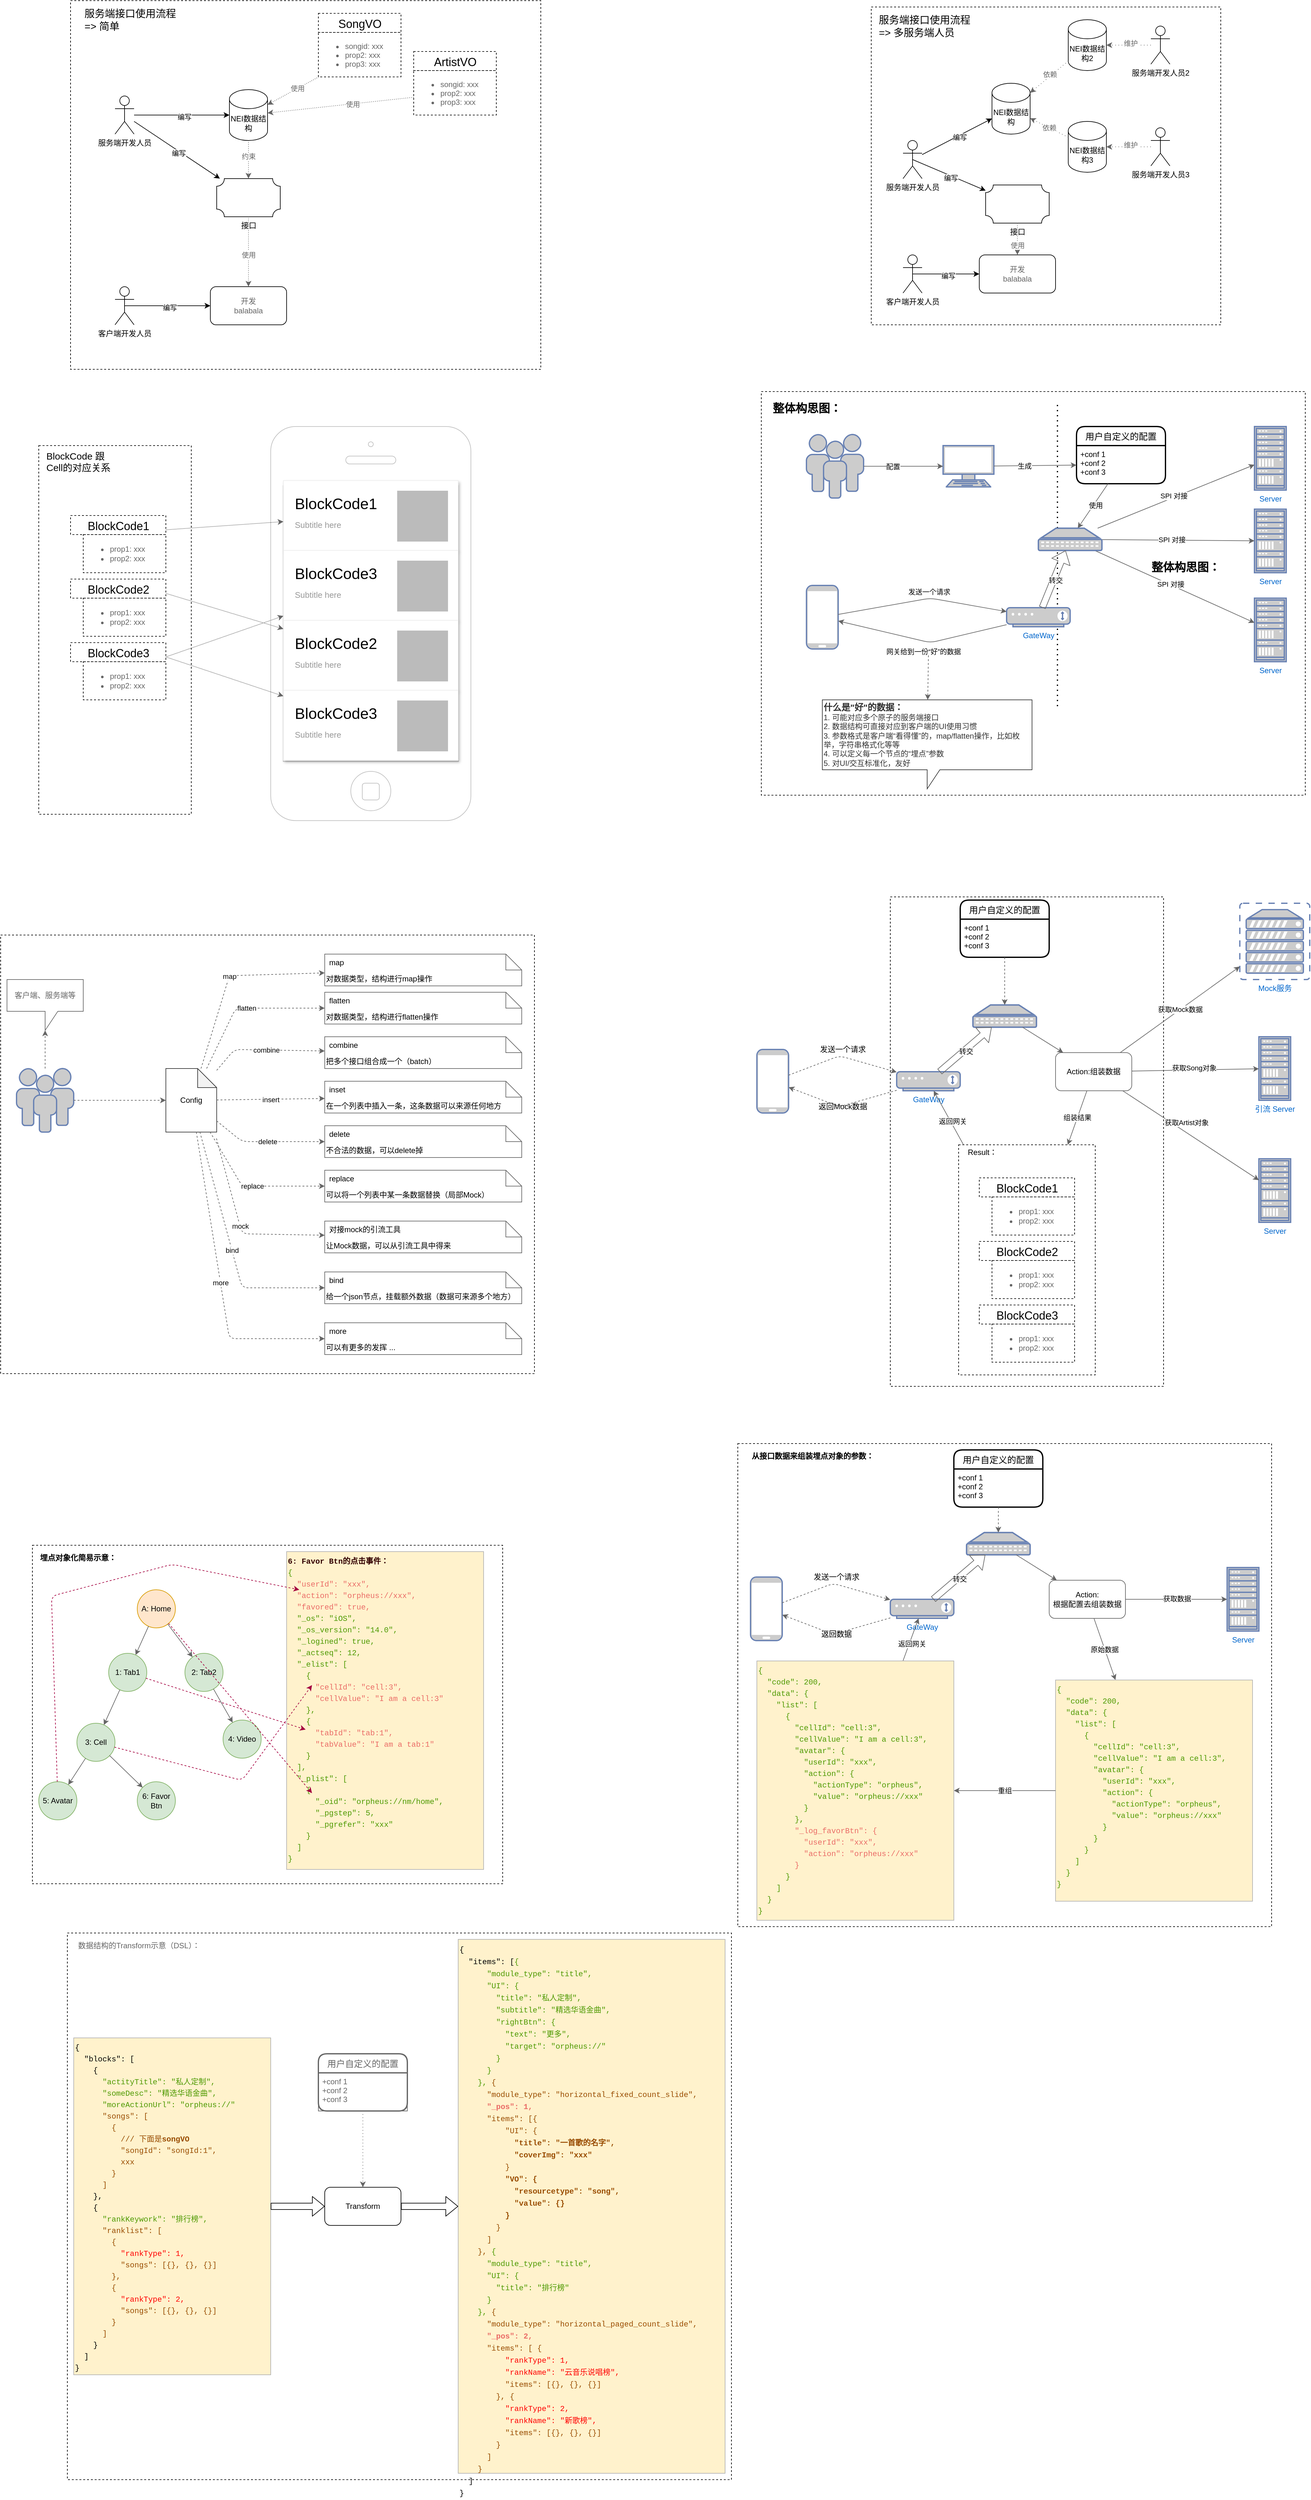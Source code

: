 <mxfile version="14.2.9" type="github">
  <diagram id="r_vw6CsHLJ4ac5ICjpQG" name="Page-1">
    <mxGraphModel dx="1693" dy="943" grid="1" gridSize="10" guides="1" tooltips="1" connect="1" arrows="1" fold="1" page="1" pageScale="1" pageWidth="827" pageHeight="1169" math="0" shadow="0">
      <root>
        <mxCell id="0" />
        <mxCell id="1" parent="0" />
        <mxCell id="E5MzTIvvlh8kFoHkYypJ-26" value="" style="whiteSpace=wrap;html=1;rounded=0;dashed=1;strokeColor=#000000;fontColor=#666666;fillColor=none;" parent="1" vertex="1">
          <mxGeometry x="140" y="230" width="740" height="580" as="geometry" />
        </mxCell>
        <mxCell id="UPzJdeDVFT6u3OyswZDg-1" value="服务端开发人员" style="shape=umlActor;verticalLabelPosition=bottom;verticalAlign=top;html=1;outlineConnect=0;" parent="1" vertex="1">
          <mxGeometry x="210" y="380" width="30" height="60" as="geometry" />
        </mxCell>
        <mxCell id="UPzJdeDVFT6u3OyswZDg-2" value="NEI数据结构" style="shape=cylinder3;whiteSpace=wrap;html=1;boundedLbl=1;backgroundOutline=1;size=15;" parent="1" vertex="1">
          <mxGeometry x="390" y="370" width="60" height="80" as="geometry" />
        </mxCell>
        <mxCell id="UPzJdeDVFT6u3OyswZDg-3" value="" style="endArrow=classic;html=1;" parent="1" source="UPzJdeDVFT6u3OyswZDg-1" target="UPzJdeDVFT6u3OyswZDg-2" edge="1">
          <mxGeometry width="50" height="50" relative="1" as="geometry">
            <mxPoint x="280" y="640" as="sourcePoint" />
            <mxPoint x="330" y="590" as="targetPoint" />
          </mxGeometry>
        </mxCell>
        <mxCell id="UPzJdeDVFT6u3OyswZDg-4" value="编写" style="edgeLabel;html=1;align=center;verticalAlign=middle;resizable=0;points=[];" parent="UPzJdeDVFT6u3OyswZDg-3" vertex="1" connectable="0">
          <mxGeometry x="0.053" y="-3" relative="1" as="geometry">
            <mxPoint as="offset" />
          </mxGeometry>
        </mxCell>
        <mxCell id="UPzJdeDVFT6u3OyswZDg-5" value="接口" style="verticalLabelPosition=bottom;verticalAlign=top;html=1;shape=mxgraph.basic.plaque;dx=6;" parent="1" vertex="1">
          <mxGeometry x="370" y="510" width="100" height="60" as="geometry" />
        </mxCell>
        <mxCell id="UPzJdeDVFT6u3OyswZDg-6" value="" style="endArrow=classic;html=1;" parent="1" source="UPzJdeDVFT6u3OyswZDg-1" target="UPzJdeDVFT6u3OyswZDg-5" edge="1">
          <mxGeometry width="50" height="50" relative="1" as="geometry">
            <mxPoint x="170" y="560" as="sourcePoint" />
            <mxPoint x="320" y="560" as="targetPoint" />
          </mxGeometry>
        </mxCell>
        <mxCell id="UPzJdeDVFT6u3OyswZDg-7" value="编写" style="edgeLabel;html=1;align=center;verticalAlign=middle;resizable=0;points=[];" parent="UPzJdeDVFT6u3OyswZDg-6" vertex="1" connectable="0">
          <mxGeometry x="0.053" y="-3" relative="1" as="geometry">
            <mxPoint as="offset" />
          </mxGeometry>
        </mxCell>
        <mxCell id="UPzJdeDVFT6u3OyswZDg-8" value="" style="endArrow=classic;html=1;dashed=1;dashPattern=1 2;fontColor=#666666;strokeColor=#666666;" parent="1" source="UPzJdeDVFT6u3OyswZDg-2" target="UPzJdeDVFT6u3OyswZDg-5" edge="1">
          <mxGeometry width="50" height="50" relative="1" as="geometry">
            <mxPoint x="510" y="520" as="sourcePoint" />
            <mxPoint x="560" y="470" as="targetPoint" />
          </mxGeometry>
        </mxCell>
        <mxCell id="UPzJdeDVFT6u3OyswZDg-9" value="约束" style="edgeLabel;html=1;align=center;verticalAlign=middle;resizable=0;points=[];fontColor=#666666;" parent="UPzJdeDVFT6u3OyswZDg-8" vertex="1" connectable="0">
          <mxGeometry x="-0.167" relative="1" as="geometry">
            <mxPoint as="offset" />
          </mxGeometry>
        </mxCell>
        <mxCell id="UPzJdeDVFT6u3OyswZDg-10" value="客户端开发人员" style="shape=umlActor;verticalLabelPosition=bottom;verticalAlign=top;html=1;outlineConnect=0;" parent="1" vertex="1">
          <mxGeometry x="210" y="680" width="30" height="60" as="geometry" />
        </mxCell>
        <mxCell id="UPzJdeDVFT6u3OyswZDg-11" value="开发&lt;br&gt;balabala" style="rounded=1;whiteSpace=wrap;html=1;fontColor=#666666;" parent="1" vertex="1">
          <mxGeometry x="360" y="680" width="120" height="60" as="geometry" />
        </mxCell>
        <mxCell id="UPzJdeDVFT6u3OyswZDg-12" value="" style="endArrow=classic;html=1;exitX=0.5;exitY=0.5;exitDx=0;exitDy=0;exitPerimeter=0;" parent="1" source="UPzJdeDVFT6u3OyswZDg-10" target="UPzJdeDVFT6u3OyswZDg-11" edge="1">
          <mxGeometry width="50" height="50" relative="1" as="geometry">
            <mxPoint x="190" y="860" as="sourcePoint" />
            <mxPoint x="325" y="950" as="targetPoint" />
          </mxGeometry>
        </mxCell>
        <mxCell id="UPzJdeDVFT6u3OyswZDg-13" value="编写" style="edgeLabel;html=1;align=center;verticalAlign=middle;resizable=0;points=[];" parent="UPzJdeDVFT6u3OyswZDg-12" vertex="1" connectable="0">
          <mxGeometry x="0.053" y="-3" relative="1" as="geometry">
            <mxPoint as="offset" />
          </mxGeometry>
        </mxCell>
        <mxCell id="UPzJdeDVFT6u3OyswZDg-14" value="" style="endArrow=classic;html=1;dashed=1;dashPattern=1 2;fontColor=#666666;strokeColor=#666666;" parent="1" source="UPzJdeDVFT6u3OyswZDg-5" target="UPzJdeDVFT6u3OyswZDg-11" edge="1">
          <mxGeometry width="50" height="50" relative="1" as="geometry">
            <mxPoint x="580" y="670" as="sourcePoint" />
            <mxPoint x="580" y="730" as="targetPoint" />
          </mxGeometry>
        </mxCell>
        <mxCell id="UPzJdeDVFT6u3OyswZDg-15" value="使用" style="edgeLabel;html=1;align=center;verticalAlign=middle;resizable=0;points=[];fontColor=#666666;" parent="UPzJdeDVFT6u3OyswZDg-14" vertex="1" connectable="0">
          <mxGeometry x="-0.167" relative="1" as="geometry">
            <mxPoint y="14" as="offset" />
          </mxGeometry>
        </mxCell>
        <mxCell id="UPzJdeDVFT6u3OyswZDg-16" value="&lt;ul&gt;&lt;li&gt;songid: xxx&lt;/li&gt;&lt;li&gt;prop2: xxx&lt;/li&gt;&lt;li&gt;prop3: xxx&lt;/li&gt;&lt;/ul&gt;" style="text;fillColor=none;html=1;whiteSpace=wrap;verticalAlign=middle;overflow=hidden;fontColor=#666666;rounded=0;dashed=1;strokeColor=#000000;" parent="1" vertex="1">
          <mxGeometry x="530" y="280" width="130" height="70" as="geometry" />
        </mxCell>
        <mxCell id="UPzJdeDVFT6u3OyswZDg-17" value="&lt;span style=&quot;font-weight: normal&quot;&gt;&lt;font style=&quot;font-size: 18px&quot;&gt;SongVO&lt;/font&gt;&lt;/span&gt;" style="text;fillColor=none;html=1;fontSize=24;fontStyle=1;verticalAlign=middle;align=center;rounded=0;dashed=1;strokeColor=#000000;" parent="1" vertex="1">
          <mxGeometry x="530" y="250" width="130" height="30" as="geometry" />
        </mxCell>
        <mxCell id="UPzJdeDVFT6u3OyswZDg-18" value="&lt;ul&gt;&lt;li&gt;songid: xxx&lt;/li&gt;&lt;li&gt;prop2: xxx&lt;/li&gt;&lt;li&gt;prop3: xxx&lt;/li&gt;&lt;/ul&gt;" style="text;fillColor=none;html=1;whiteSpace=wrap;verticalAlign=middle;overflow=hidden;fontColor=#666666;rounded=0;dashed=1;strokeColor=#000000;" parent="1" vertex="1">
          <mxGeometry x="680" y="340" width="130" height="70" as="geometry" />
        </mxCell>
        <mxCell id="UPzJdeDVFT6u3OyswZDg-19" value="&lt;span style=&quot;font-weight: normal&quot;&gt;&lt;font style=&quot;font-size: 18px&quot;&gt;ArtistVO&lt;/font&gt;&lt;/span&gt;" style="text;fillColor=none;html=1;fontSize=24;fontStyle=1;verticalAlign=middle;align=center;rounded=0;dashed=1;strokeColor=#000000;" parent="1" vertex="1">
          <mxGeometry x="680" y="310" width="130" height="30" as="geometry" />
        </mxCell>
        <mxCell id="UPzJdeDVFT6u3OyswZDg-20" value="" style="endArrow=classic;html=1;dashed=1;dashPattern=1 2;fontColor=#666666;strokeColor=#666666;" parent="1" source="UPzJdeDVFT6u3OyswZDg-16" target="UPzJdeDVFT6u3OyswZDg-2" edge="1">
          <mxGeometry width="50" height="50" relative="1" as="geometry">
            <mxPoint x="590" y="340" as="sourcePoint" />
            <mxPoint x="590" y="400" as="targetPoint" />
          </mxGeometry>
        </mxCell>
        <mxCell id="UPzJdeDVFT6u3OyswZDg-21" value="使用" style="edgeLabel;html=1;align=center;verticalAlign=middle;resizable=0;points=[];fontColor=#666666;" parent="UPzJdeDVFT6u3OyswZDg-20" vertex="1" connectable="0">
          <mxGeometry x="-0.167" relative="1" as="geometry">
            <mxPoint as="offset" />
          </mxGeometry>
        </mxCell>
        <mxCell id="UPzJdeDVFT6u3OyswZDg-22" value="" style="endArrow=classic;html=1;dashed=1;dashPattern=1 2;fontColor=#666666;strokeColor=#666666;" parent="1" source="UPzJdeDVFT6u3OyswZDg-18" target="UPzJdeDVFT6u3OyswZDg-2" edge="1">
          <mxGeometry width="50" height="50" relative="1" as="geometry">
            <mxPoint x="479.31" y="310" as="sourcePoint" />
            <mxPoint x="447.931" y="380" as="targetPoint" />
          </mxGeometry>
        </mxCell>
        <mxCell id="UPzJdeDVFT6u3OyswZDg-23" value="使用" style="edgeLabel;html=1;align=center;verticalAlign=middle;resizable=0;points=[];fontColor=#666666;" parent="UPzJdeDVFT6u3OyswZDg-22" vertex="1" connectable="0">
          <mxGeometry x="-0.167" relative="1" as="geometry">
            <mxPoint as="offset" />
          </mxGeometry>
        </mxCell>
        <mxCell id="UPzJdeDVFT6u3OyswZDg-55" value="" style="whiteSpace=wrap;html=1;rounded=0;dashed=1;strokeColor=#000000;fontColor=#666666;fillColor=none;" parent="1" vertex="1">
          <mxGeometry x="1400" y="240" width="550" height="500" as="geometry" />
        </mxCell>
        <mxCell id="UPzJdeDVFT6u3OyswZDg-56" value="服务端开发人员" style="shape=umlActor;verticalLabelPosition=bottom;verticalAlign=top;html=1;outlineConnect=0;" parent="1" vertex="1">
          <mxGeometry x="1450" y="450" width="30" height="60" as="geometry" />
        </mxCell>
        <mxCell id="UPzJdeDVFT6u3OyswZDg-57" value="服务端开发人员2" style="shape=umlActor;verticalLabelPosition=bottom;verticalAlign=top;html=1;outlineConnect=0;" parent="1" vertex="1">
          <mxGeometry x="1840" y="270" width="30" height="60" as="geometry" />
        </mxCell>
        <mxCell id="UPzJdeDVFT6u3OyswZDg-58" value="NEI数据结构" style="shape=cylinder3;whiteSpace=wrap;html=1;boundedLbl=1;backgroundOutline=1;size=15;" parent="1" vertex="1">
          <mxGeometry x="1590" y="360" width="60" height="80" as="geometry" />
        </mxCell>
        <mxCell id="UPzJdeDVFT6u3OyswZDg-59" value="接口" style="verticalLabelPosition=bottom;verticalAlign=top;html=1;shape=mxgraph.basic.plaque;dx=6;" parent="1" vertex="1">
          <mxGeometry x="1580" y="520" width="100" height="60" as="geometry" />
        </mxCell>
        <mxCell id="UPzJdeDVFT6u3OyswZDg-60" value="NEI数据结构2" style="shape=cylinder3;whiteSpace=wrap;html=1;boundedLbl=1;backgroundOutline=1;size=15;" parent="1" vertex="1">
          <mxGeometry x="1710" y="260" width="60" height="80" as="geometry" />
        </mxCell>
        <mxCell id="UPzJdeDVFT6u3OyswZDg-61" value="服务端开发人员3" style="shape=umlActor;verticalLabelPosition=bottom;verticalAlign=top;html=1;outlineConnect=0;" parent="1" vertex="1">
          <mxGeometry x="1840" y="430" width="30" height="60" as="geometry" />
        </mxCell>
        <mxCell id="UPzJdeDVFT6u3OyswZDg-62" value="NEI数据结构3" style="shape=cylinder3;whiteSpace=wrap;html=1;boundedLbl=1;backgroundOutline=1;size=15;" parent="1" vertex="1">
          <mxGeometry x="1710" y="420" width="60" height="80" as="geometry" />
        </mxCell>
        <mxCell id="UPzJdeDVFT6u3OyswZDg-63" value="" style="endArrow=classic;html=1;dashed=1;dashPattern=1 4;strokeColor=#666666;" parent="1" source="UPzJdeDVFT6u3OyswZDg-60" target="UPzJdeDVFT6u3OyswZDg-58" edge="1">
          <mxGeometry width="50" height="50" relative="1" as="geometry">
            <mxPoint x="1680" y="300" as="sourcePoint" />
            <mxPoint x="1730" y="250" as="targetPoint" />
          </mxGeometry>
        </mxCell>
        <mxCell id="UPzJdeDVFT6u3OyswZDg-64" value="&lt;font color=&quot;#666666&quot;&gt;依赖&lt;/font&gt;" style="edgeLabel;html=1;align=center;verticalAlign=middle;resizable=0;points=[];" parent="UPzJdeDVFT6u3OyswZDg-63" vertex="1" connectable="0">
          <mxGeometry x="-0.087" y="-3" relative="1" as="geometry">
            <mxPoint as="offset" />
          </mxGeometry>
        </mxCell>
        <mxCell id="UPzJdeDVFT6u3OyswZDg-65" value="&lt;font color=&quot;#666666&quot;&gt;依赖&lt;/font&gt;" style="endArrow=classic;html=1;dashed=1;dashPattern=1 4;strokeColor=#666666;" parent="1" source="UPzJdeDVFT6u3OyswZDg-62" target="UPzJdeDVFT6u3OyswZDg-58" edge="1">
          <mxGeometry width="50" height="50" relative="1" as="geometry">
            <mxPoint x="1780" y="343.333" as="sourcePoint" />
            <mxPoint x="1660" y="396.667" as="targetPoint" />
          </mxGeometry>
        </mxCell>
        <mxCell id="UPzJdeDVFT6u3OyswZDg-66" value="" style="endArrow=classic;html=1;dashed=1;dashPattern=1 4;strokeColor=#666666;" parent="1" source="UPzJdeDVFT6u3OyswZDg-57" target="UPzJdeDVFT6u3OyswZDg-60" edge="1">
          <mxGeometry width="50" height="50" relative="1" as="geometry">
            <mxPoint x="1780" y="343.333" as="sourcePoint" />
            <mxPoint x="1660" y="396.667" as="targetPoint" />
          </mxGeometry>
        </mxCell>
        <mxCell id="UPzJdeDVFT6u3OyswZDg-67" value="&lt;font color=&quot;#666666&quot;&gt;维护&lt;/font&gt;" style="edgeLabel;html=1;align=center;verticalAlign=middle;resizable=0;points=[];" parent="UPzJdeDVFT6u3OyswZDg-66" vertex="1" connectable="0">
          <mxGeometry x="-0.087" y="-3" relative="1" as="geometry">
            <mxPoint as="offset" />
          </mxGeometry>
        </mxCell>
        <mxCell id="UPzJdeDVFT6u3OyswZDg-68" value="" style="endArrow=classic;html=1;dashed=1;dashPattern=1 4;strokeColor=#666666;" parent="1" source="UPzJdeDVFT6u3OyswZDg-61" target="UPzJdeDVFT6u3OyswZDg-62" edge="1">
          <mxGeometry width="50" height="50" relative="1" as="geometry">
            <mxPoint x="1950" y="330" as="sourcePoint" />
            <mxPoint x="1840" y="330" as="targetPoint" />
          </mxGeometry>
        </mxCell>
        <mxCell id="UPzJdeDVFT6u3OyswZDg-69" value="&lt;font color=&quot;#666666&quot;&gt;维护&lt;/font&gt;" style="edgeLabel;html=1;align=center;verticalAlign=middle;resizable=0;points=[];" parent="UPzJdeDVFT6u3OyswZDg-68" vertex="1" connectable="0">
          <mxGeometry x="-0.087" y="-3" relative="1" as="geometry">
            <mxPoint as="offset" />
          </mxGeometry>
        </mxCell>
        <mxCell id="UPzJdeDVFT6u3OyswZDg-70" value="" style="endArrow=classic;html=1;" parent="1" source="UPzJdeDVFT6u3OyswZDg-56" target="UPzJdeDVFT6u3OyswZDg-58" edge="1">
          <mxGeometry width="50" height="50" relative="1" as="geometry">
            <mxPoint x="1240" y="520" as="sourcePoint" />
            <mxPoint x="1390" y="520" as="targetPoint" />
          </mxGeometry>
        </mxCell>
        <mxCell id="UPzJdeDVFT6u3OyswZDg-71" value="编写" style="edgeLabel;html=1;align=center;verticalAlign=middle;resizable=0;points=[];" parent="UPzJdeDVFT6u3OyswZDg-70" vertex="1" connectable="0">
          <mxGeometry x="0.053" y="-3" relative="1" as="geometry">
            <mxPoint as="offset" />
          </mxGeometry>
        </mxCell>
        <mxCell id="UPzJdeDVFT6u3OyswZDg-72" value="" style="endArrow=classic;html=1;exitX=0.5;exitY=0.5;exitDx=0;exitDy=0;exitPerimeter=0;" parent="1" source="UPzJdeDVFT6u3OyswZDg-56" target="UPzJdeDVFT6u3OyswZDg-59" edge="1">
          <mxGeometry width="50" height="50" relative="1" as="geometry">
            <mxPoint x="1490" y="482.258" as="sourcePoint" />
            <mxPoint x="1600" y="425.484" as="targetPoint" />
          </mxGeometry>
        </mxCell>
        <mxCell id="UPzJdeDVFT6u3OyswZDg-73" value="编写" style="edgeLabel;html=1;align=center;verticalAlign=middle;resizable=0;points=[];" parent="UPzJdeDVFT6u3OyswZDg-72" vertex="1" connectable="0">
          <mxGeometry x="0.053" y="-3" relative="1" as="geometry">
            <mxPoint as="offset" />
          </mxGeometry>
        </mxCell>
        <mxCell id="UPzJdeDVFT6u3OyswZDg-74" value="客户端开发人员" style="shape=umlActor;verticalLabelPosition=bottom;verticalAlign=top;html=1;outlineConnect=0;" parent="1" vertex="1">
          <mxGeometry x="1450" y="630" width="30" height="60" as="geometry" />
        </mxCell>
        <mxCell id="UPzJdeDVFT6u3OyswZDg-75" value="开发&lt;br&gt;balabala" style="rounded=1;whiteSpace=wrap;html=1;fontColor=#666666;" parent="1" vertex="1">
          <mxGeometry x="1570" y="630" width="120" height="60" as="geometry" />
        </mxCell>
        <mxCell id="UPzJdeDVFT6u3OyswZDg-76" value="" style="endArrow=classic;html=1;dashed=1;dashPattern=1 2;fontColor=#666666;strokeColor=#666666;" parent="1" source="UPzJdeDVFT6u3OyswZDg-59" target="UPzJdeDVFT6u3OyswZDg-75" edge="1">
          <mxGeometry width="50" height="50" relative="1" as="geometry">
            <mxPoint x="1640" y="590" as="sourcePoint" />
            <mxPoint x="1790" y="720" as="targetPoint" />
          </mxGeometry>
        </mxCell>
        <mxCell id="UPzJdeDVFT6u3OyswZDg-77" value="使用" style="edgeLabel;html=1;align=center;verticalAlign=middle;resizable=0;points=[];fontColor=#666666;" parent="UPzJdeDVFT6u3OyswZDg-76" vertex="1" connectable="0">
          <mxGeometry x="-0.167" relative="1" as="geometry">
            <mxPoint y="14" as="offset" />
          </mxGeometry>
        </mxCell>
        <mxCell id="UPzJdeDVFT6u3OyswZDg-78" value="" style="endArrow=classic;html=1;exitX=0.5;exitY=0.5;exitDx=0;exitDy=0;exitPerimeter=0;" parent="1" source="UPzJdeDVFT6u3OyswZDg-74" target="UPzJdeDVFT6u3OyswZDg-75" edge="1">
          <mxGeometry width="50" height="50" relative="1" as="geometry">
            <mxPoint x="1495" y="460" as="sourcePoint" />
            <mxPoint x="1610" y="508.788" as="targetPoint" />
          </mxGeometry>
        </mxCell>
        <mxCell id="UPzJdeDVFT6u3OyswZDg-79" value="编写" style="edgeLabel;html=1;align=center;verticalAlign=middle;resizable=0;points=[];" parent="UPzJdeDVFT6u3OyswZDg-78" vertex="1" connectable="0">
          <mxGeometry x="0.053" y="-3" relative="1" as="geometry">
            <mxPoint as="offset" />
          </mxGeometry>
        </mxCell>
        <mxCell id="UPzJdeDVFT6u3OyswZDg-80" value="&lt;font style=&quot;font-size: 16px&quot;&gt;服务端接口使用流程&lt;br&gt;=&amp;gt; 简单&lt;/font&gt;" style="text;html=1;strokeColor=none;fillColor=none;align=left;verticalAlign=middle;whiteSpace=wrap;rounded=0;" parent="1" vertex="1">
          <mxGeometry x="160" y="250" width="225" height="20" as="geometry" />
        </mxCell>
        <mxCell id="UPzJdeDVFT6u3OyswZDg-81" value="&lt;font style=&quot;font-size: 16px&quot;&gt;服务端接口使用流程 &lt;br&gt;=&amp;gt; 多服务端人员&lt;/font&gt;" style="text;html=1;strokeColor=none;fillColor=none;align=left;verticalAlign=middle;whiteSpace=wrap;rounded=0;" parent="1" vertex="1">
          <mxGeometry x="1410" y="260" width="260" height="20" as="geometry" />
        </mxCell>
        <mxCell id="TtXZ4pEhtIa7NEjMdjgf-1" value="&lt;ul&gt;&lt;li&gt;prop1: xxx&lt;/li&gt;&lt;li&gt;prop2: xxx&lt;/li&gt;&lt;/ul&gt;" style="text;fillColor=none;html=1;whiteSpace=wrap;verticalAlign=middle;overflow=hidden;fontColor=#666666;rounded=0;dashed=1;strokeColor=#000000;" parent="1" vertex="1">
          <mxGeometry x="160" y="1070" width="130" height="60" as="geometry" />
        </mxCell>
        <mxCell id="TtXZ4pEhtIa7NEjMdjgf-2" value="&lt;span style=&quot;font-size: 18px ; font-weight: 400&quot;&gt;BlockCode1&lt;/span&gt;" style="text;fillColor=none;html=1;fontSize=24;fontStyle=1;verticalAlign=middle;align=center;rounded=0;dashed=1;strokeColor=#000000;" parent="1" vertex="1">
          <mxGeometry x="140" y="1040" width="150" height="30" as="geometry" />
        </mxCell>
        <mxCell id="TtXZ4pEhtIa7NEjMdjgf-3" value="&lt;ul&gt;&lt;li&gt;prop1: xxx&lt;/li&gt;&lt;li&gt;prop2: xxx&lt;/li&gt;&lt;/ul&gt;" style="text;fillColor=none;html=1;whiteSpace=wrap;verticalAlign=middle;overflow=hidden;fontColor=#666666;rounded=0;dashed=1;strokeColor=#000000;" parent="1" vertex="1">
          <mxGeometry x="160" y="1170" width="130" height="60" as="geometry" />
        </mxCell>
        <mxCell id="TtXZ4pEhtIa7NEjMdjgf-4" value="&lt;span style=&quot;font-size: 18px ; font-weight: 400&quot;&gt;BlockCode2&lt;/span&gt;" style="text;fillColor=none;html=1;fontSize=24;fontStyle=1;verticalAlign=middle;align=center;rounded=0;dashed=1;strokeColor=#000000;" parent="1" vertex="1">
          <mxGeometry x="140" y="1140" width="150" height="30" as="geometry" />
        </mxCell>
        <mxCell id="TtXZ4pEhtIa7NEjMdjgf-5" value="&lt;ul&gt;&lt;li&gt;prop1: xxx&lt;/li&gt;&lt;li&gt;prop2: xxx&lt;/li&gt;&lt;/ul&gt;" style="text;fillColor=none;html=1;whiteSpace=wrap;verticalAlign=middle;overflow=hidden;fontColor=#666666;rounded=0;dashed=1;strokeColor=#000000;" parent="1" vertex="1">
          <mxGeometry x="160" y="1270" width="130" height="60" as="geometry" />
        </mxCell>
        <mxCell id="TtXZ4pEhtIa7NEjMdjgf-6" value="&lt;span style=&quot;font-size: 18px ; font-weight: 400&quot;&gt;BlockCode3&lt;/span&gt;" style="text;fillColor=none;html=1;fontSize=24;fontStyle=1;verticalAlign=middle;align=center;rounded=0;dashed=1;strokeColor=#000000;" parent="1" vertex="1">
          <mxGeometry x="140" y="1240" width="150" height="30" as="geometry" />
        </mxCell>
        <mxCell id="TtXZ4pEhtIa7NEjMdjgf-69" value="" style="html=1;verticalLabelPosition=bottom;labelBackgroundColor=#ffffff;verticalAlign=top;shadow=0;dashed=0;strokeWidth=1;shape=mxgraph.ios7.misc.iphone;strokeColor=#c0c0c0;" parent="1" vertex="1">
          <mxGeometry x="455" y="900" width="315" height="620" as="geometry" />
        </mxCell>
        <mxCell id="TtXZ4pEhtIa7NEjMdjgf-70" value="BlockCode1" style="dashed=0;shape=rect;fillColor=#ffffff;strokeColor=#eeeeee;shadow=1;fontColor=#000000;fontSize=24;fontStyle=0;verticalAlign=top;spacingBottom=0;spacingLeft=16;spacingTop=15;align=left;" parent="1" vertex="1">
          <mxGeometry x="475" y="985" width="275" height="110" as="geometry" />
        </mxCell>
        <mxCell id="TtXZ4pEhtIa7NEjMdjgf-71" value="Subtitle here" style="text;fontColor=#999999;fontSize=13;fontStyle=0;verticalAlign=middle;spacingBottom=0;spacingLeft=16;" parent="TtXZ4pEhtIa7NEjMdjgf-70" vertex="1">
          <mxGeometry width="246" height="20" relative="1" as="geometry">
            <mxPoint y="59" as="offset" />
          </mxGeometry>
        </mxCell>
        <mxCell id="TtXZ4pEhtIa7NEjMdjgf-72" value="" style="shape=rect;fillColor=#bbbbbb;strokeColor=none;" parent="TtXZ4pEhtIa7NEjMdjgf-70" vertex="1">
          <mxGeometry x="1" width="80" height="80" relative="1" as="geometry">
            <mxPoint x="-96" y="16" as="offset" />
          </mxGeometry>
        </mxCell>
        <mxCell id="TtXZ4pEhtIa7NEjMdjgf-82" value="BlockCode3" style="dashed=0;shape=rect;fillColor=#ffffff;strokeColor=#eeeeee;shadow=1;fontColor=#000000;fontSize=24;fontStyle=0;verticalAlign=top;spacingBottom=0;spacingLeft=16;spacingTop=15;align=left;" parent="1" vertex="1">
          <mxGeometry x="475" y="1095" width="275" height="110" as="geometry" />
        </mxCell>
        <mxCell id="TtXZ4pEhtIa7NEjMdjgf-83" value="Subtitle here" style="text;fontColor=#999999;fontSize=13;fontStyle=0;verticalAlign=middle;spacingBottom=0;spacingLeft=16;" parent="TtXZ4pEhtIa7NEjMdjgf-82" vertex="1">
          <mxGeometry width="246" height="20" relative="1" as="geometry">
            <mxPoint y="59" as="offset" />
          </mxGeometry>
        </mxCell>
        <mxCell id="TtXZ4pEhtIa7NEjMdjgf-84" value="" style="shape=rect;fillColor=#bbbbbb;strokeColor=none;" parent="TtXZ4pEhtIa7NEjMdjgf-82" vertex="1">
          <mxGeometry x="1" width="80" height="80" relative="1" as="geometry">
            <mxPoint x="-96" y="16" as="offset" />
          </mxGeometry>
        </mxCell>
        <mxCell id="TtXZ4pEhtIa7NEjMdjgf-86" value="BlockCode2" style="dashed=0;shape=rect;fillColor=#ffffff;strokeColor=#eeeeee;shadow=1;fontColor=#000000;fontSize=24;fontStyle=0;verticalAlign=top;spacingBottom=0;spacingLeft=16;spacingTop=15;align=left;" parent="1" vertex="1">
          <mxGeometry x="475" y="1205" width="275" height="110" as="geometry" />
        </mxCell>
        <mxCell id="TtXZ4pEhtIa7NEjMdjgf-87" value="Subtitle here" style="text;fontColor=#999999;fontSize=13;fontStyle=0;verticalAlign=middle;spacingBottom=0;spacingLeft=16;" parent="TtXZ4pEhtIa7NEjMdjgf-86" vertex="1">
          <mxGeometry width="246" height="20" relative="1" as="geometry">
            <mxPoint y="59" as="offset" />
          </mxGeometry>
        </mxCell>
        <mxCell id="TtXZ4pEhtIa7NEjMdjgf-88" value="" style="shape=rect;fillColor=#bbbbbb;strokeColor=none;" parent="TtXZ4pEhtIa7NEjMdjgf-86" vertex="1">
          <mxGeometry x="1" width="80" height="80" relative="1" as="geometry">
            <mxPoint x="-96" y="16" as="offset" />
          </mxGeometry>
        </mxCell>
        <mxCell id="TtXZ4pEhtIa7NEjMdjgf-89" value="BlockCode3" style="dashed=0;shape=rect;fillColor=#ffffff;strokeColor=#eeeeee;shadow=1;fontColor=#000000;fontSize=24;fontStyle=0;verticalAlign=top;spacingBottom=0;spacingLeft=16;spacingTop=15;align=left;" parent="1" vertex="1">
          <mxGeometry x="475" y="1315" width="275" height="110" as="geometry" />
        </mxCell>
        <mxCell id="TtXZ4pEhtIa7NEjMdjgf-90" value="Subtitle here" style="text;fontColor=#999999;fontSize=13;fontStyle=0;verticalAlign=middle;spacingBottom=0;spacingLeft=16;" parent="TtXZ4pEhtIa7NEjMdjgf-89" vertex="1">
          <mxGeometry width="246" height="20" relative="1" as="geometry">
            <mxPoint y="59" as="offset" />
          </mxGeometry>
        </mxCell>
        <mxCell id="TtXZ4pEhtIa7NEjMdjgf-91" value="" style="shape=rect;fillColor=#bbbbbb;strokeColor=none;" parent="TtXZ4pEhtIa7NEjMdjgf-89" vertex="1">
          <mxGeometry x="1" width="80" height="80" relative="1" as="geometry">
            <mxPoint x="-96" y="16" as="offset" />
          </mxGeometry>
        </mxCell>
        <mxCell id="TtXZ4pEhtIa7NEjMdjgf-92" value="" style="endArrow=classic;html=1;dashed=1;dashPattern=1 1;strokeColor=#666666;exitX=1;exitY=0.75;exitDx=0;exitDy=0;" parent="1" source="TtXZ4pEhtIa7NEjMdjgf-2" target="TtXZ4pEhtIa7NEjMdjgf-70" edge="1">
          <mxGeometry width="50" height="50" relative="1" as="geometry">
            <mxPoint x="310" y="990" as="sourcePoint" />
            <mxPoint x="360" y="940" as="targetPoint" />
          </mxGeometry>
        </mxCell>
        <mxCell id="TtXZ4pEhtIa7NEjMdjgf-93" value="" style="endArrow=classic;html=1;dashed=1;dashPattern=1 1;strokeColor=#666666;exitX=1;exitY=0.75;exitDx=0;exitDy=0;" parent="1" source="TtXZ4pEhtIa7NEjMdjgf-6" target="TtXZ4pEhtIa7NEjMdjgf-82" edge="1">
          <mxGeometry width="50" height="50" relative="1" as="geometry">
            <mxPoint x="340" y="1042.098" as="sourcePoint" />
            <mxPoint x="485" y="1046.154" as="targetPoint" />
          </mxGeometry>
        </mxCell>
        <mxCell id="TtXZ4pEhtIa7NEjMdjgf-94" value="" style="endArrow=classic;html=1;dashed=1;dashPattern=1 1;strokeColor=#666666;exitX=1;exitY=0.75;exitDx=0;exitDy=0;" parent="1" source="TtXZ4pEhtIa7NEjMdjgf-4" target="TtXZ4pEhtIa7NEjMdjgf-86" edge="1">
          <mxGeometry width="50" height="50" relative="1" as="geometry">
            <mxPoint x="281.786" y="1250" as="sourcePoint" />
            <mxPoint x="485" y="1196.321" as="targetPoint" />
          </mxGeometry>
        </mxCell>
        <mxCell id="TtXZ4pEhtIa7NEjMdjgf-95" value="" style="endArrow=classic;html=1;dashed=1;dashPattern=1 1;strokeColor=#666666;exitX=1;exitY=0.75;exitDx=0;exitDy=0;" parent="1" source="TtXZ4pEhtIa7NEjMdjgf-6" target="TtXZ4pEhtIa7NEjMdjgf-89" edge="1">
          <mxGeometry width="50" height="50" relative="1" as="geometry">
            <mxPoint x="291.786" y="1260" as="sourcePoint" />
            <mxPoint x="495" y="1206.321" as="targetPoint" />
          </mxGeometry>
        </mxCell>
        <mxCell id="TtXZ4pEhtIa7NEjMdjgf-96" value="" style="whiteSpace=wrap;html=1;rounded=0;dashed=1;strokeColor=#000000;fontColor=#666666;fillColor=none;" parent="1" vertex="1">
          <mxGeometry x="90" y="930" width="240" height="580" as="geometry" />
        </mxCell>
        <mxCell id="TtXZ4pEhtIa7NEjMdjgf-97" value="&lt;font style=&quot;font-size: 15px&quot;&gt;BlockCode 跟Cell的对应关系&lt;/font&gt;" style="text;html=1;strokeColor=none;fillColor=none;align=left;verticalAlign=middle;whiteSpace=wrap;rounded=0;" parent="1" vertex="1">
          <mxGeometry x="100" y="940" width="110" height="30" as="geometry" />
        </mxCell>
        <mxCell id="TtXZ4pEhtIa7NEjMdjgf-138" value="" style="whiteSpace=wrap;html=1;rounded=0;dashed=1;strokeColor=#000000;fontColor=#666666;fillColor=none;" parent="1" vertex="1">
          <mxGeometry x="1227" y="845" width="856" height="635" as="geometry" />
        </mxCell>
        <mxCell id="TtXZ4pEhtIa7NEjMdjgf-139" value="" style="fontColor=#0066CC;verticalAlign=top;verticalLabelPosition=bottom;labelPosition=center;align=center;html=1;outlineConnect=0;fillColor=#CCCCCC;strokeColor=#6881B3;gradientColor=none;gradientDirection=north;strokeWidth=2;shape=mxgraph.networks.mobile;" parent="1" vertex="1">
          <mxGeometry x="1298" y="1150" width="50" height="100" as="geometry" />
        </mxCell>
        <mxCell id="TtXZ4pEhtIa7NEjMdjgf-140" value="Server" style="fontColor=#0066CC;verticalAlign=top;verticalLabelPosition=bottom;labelPosition=center;align=center;html=1;outlineConnect=0;fillColor=#CCCCCC;strokeColor=#6881B3;gradientColor=none;gradientDirection=north;strokeWidth=2;shape=mxgraph.networks.rack;" parent="1" vertex="1">
          <mxGeometry x="2003" y="900" width="50" height="100" as="geometry" />
        </mxCell>
        <mxCell id="TtXZ4pEhtIa7NEjMdjgf-141" value="Server" style="fontColor=#0066CC;verticalAlign=top;verticalLabelPosition=bottom;labelPosition=center;align=center;html=1;outlineConnect=0;fillColor=#CCCCCC;strokeColor=#6881B3;gradientColor=none;gradientDirection=north;strokeWidth=2;shape=mxgraph.networks.rack;" parent="1" vertex="1">
          <mxGeometry x="2003" y="1030" width="50" height="100" as="geometry" />
        </mxCell>
        <mxCell id="TtXZ4pEhtIa7NEjMdjgf-142" value="Server" style="fontColor=#0066CC;verticalAlign=top;verticalLabelPosition=bottom;labelPosition=center;align=center;html=1;outlineConnect=0;fillColor=#CCCCCC;strokeColor=#6881B3;gradientColor=none;gradientDirection=north;strokeWidth=2;shape=mxgraph.networks.rack;" parent="1" vertex="1">
          <mxGeometry x="2003" y="1170" width="50" height="100" as="geometry" />
        </mxCell>
        <mxCell id="TtXZ4pEhtIa7NEjMdjgf-143" value="" style="endArrow=none;dashed=1;html=1;dashPattern=1 3;strokeWidth=2;" parent="1" edge="1">
          <mxGeometry width="50" height="50" relative="1" as="geometry">
            <mxPoint x="1693" y="1340" as="sourcePoint" />
            <mxPoint x="1693" y="860" as="targetPoint" />
          </mxGeometry>
        </mxCell>
        <mxCell id="TtXZ4pEhtIa7NEjMdjgf-144" value="GateWay" style="fontColor=#0066CC;verticalAlign=top;verticalLabelPosition=bottom;labelPosition=center;align=center;html=1;outlineConnect=0;fillColor=#CCCCCC;strokeColor=#6881B3;gradientColor=none;gradientDirection=north;strokeWidth=2;shape=mxgraph.networks.modem;" parent="1" vertex="1">
          <mxGeometry x="1613" y="1185" width="100" height="30" as="geometry" />
        </mxCell>
        <mxCell id="TtXZ4pEhtIa7NEjMdjgf-145" value="" style="endArrow=classic;html=1;strokeColor=#666666;" parent="1" source="TtXZ4pEhtIa7NEjMdjgf-139" target="TtXZ4pEhtIa7NEjMdjgf-144" edge="1">
          <mxGeometry width="50" height="50" relative="1" as="geometry">
            <mxPoint x="1453" y="1460" as="sourcePoint" />
            <mxPoint x="1503" y="1410" as="targetPoint" />
            <Array as="points">
              <mxPoint x="1493" y="1170" />
            </Array>
          </mxGeometry>
        </mxCell>
        <mxCell id="TtXZ4pEhtIa7NEjMdjgf-146" value="发送一个请求" style="edgeLabel;html=1;align=center;verticalAlign=middle;resizable=0;points=[];" parent="TtXZ4pEhtIa7NEjMdjgf-145" vertex="1" connectable="0">
          <mxGeometry x="-0.317" relative="1" as="geometry">
            <mxPoint x="51.84" y="-20.14" as="offset" />
          </mxGeometry>
        </mxCell>
        <mxCell id="TtXZ4pEhtIa7NEjMdjgf-147" value="" style="endArrow=classic;html=1;strokeColor=#666666;" parent="1" source="TtXZ4pEhtIa7NEjMdjgf-159" target="TtXZ4pEhtIa7NEjMdjgf-140" edge="1">
          <mxGeometry width="50" height="50" relative="1" as="geometry">
            <mxPoint x="1563" y="1370" as="sourcePoint" />
            <mxPoint x="1613" y="1320" as="targetPoint" />
          </mxGeometry>
        </mxCell>
        <mxCell id="TtXZ4pEhtIa7NEjMdjgf-148" value="SPI 对接" style="edgeLabel;html=1;align=center;verticalAlign=middle;resizable=0;points=[];" parent="TtXZ4pEhtIa7NEjMdjgf-147" vertex="1" connectable="0">
          <mxGeometry x="-0.02" y="3" relative="1" as="geometry">
            <mxPoint as="offset" />
          </mxGeometry>
        </mxCell>
        <mxCell id="TtXZ4pEhtIa7NEjMdjgf-149" value="" style="endArrow=classic;html=1;strokeColor=#666666;" parent="1" source="TtXZ4pEhtIa7NEjMdjgf-159" target="TtXZ4pEhtIa7NEjMdjgf-141" edge="1">
          <mxGeometry width="50" height="50" relative="1" as="geometry">
            <mxPoint x="1725" y="1150" as="sourcePoint" />
            <mxPoint x="1883" y="1037.073" as="targetPoint" />
          </mxGeometry>
        </mxCell>
        <mxCell id="TtXZ4pEhtIa7NEjMdjgf-150" value="SPI 对接" style="edgeLabel;html=1;align=center;verticalAlign=middle;resizable=0;points=[];" parent="TtXZ4pEhtIa7NEjMdjgf-149" vertex="1" connectable="0">
          <mxGeometry x="-0.277" relative="1" as="geometry">
            <mxPoint x="23" y="-1.09" as="offset" />
          </mxGeometry>
        </mxCell>
        <mxCell id="TtXZ4pEhtIa7NEjMdjgf-151" value="" style="endArrow=classic;html=1;strokeColor=#666666;" parent="1" source="TtXZ4pEhtIa7NEjMdjgf-159" target="TtXZ4pEhtIa7NEjMdjgf-142" edge="1">
          <mxGeometry width="50" height="50" relative="1" as="geometry">
            <mxPoint x="1734.964" y="1155" as="sourcePoint" />
            <mxPoint x="1893" y="1047.073" as="targetPoint" />
          </mxGeometry>
        </mxCell>
        <mxCell id="TtXZ4pEhtIa7NEjMdjgf-152" value="SPI 对接" style="edgeLabel;html=1;align=center;verticalAlign=middle;resizable=0;points=[];" parent="TtXZ4pEhtIa7NEjMdjgf-151" vertex="1" connectable="0">
          <mxGeometry x="-0.056" y="1" relative="1" as="geometry">
            <mxPoint as="offset" />
          </mxGeometry>
        </mxCell>
        <mxCell id="TtXZ4pEhtIa7NEjMdjgf-153" value="" style="endArrow=classic;html=1;strokeColor=#666666;" parent="1" source="TtXZ4pEhtIa7NEjMdjgf-144" target="TtXZ4pEhtIa7NEjMdjgf-139" edge="1">
          <mxGeometry width="50" height="50" relative="1" as="geometry">
            <mxPoint x="1353" y="1259.999" as="sourcePoint" />
            <mxPoint x="1643" y="1248.56" as="targetPoint" />
            <Array as="points">
              <mxPoint x="1493" y="1240" />
            </Array>
          </mxGeometry>
        </mxCell>
        <mxCell id="TtXZ4pEhtIa7NEjMdjgf-154" value="网关给到一份“好”的数据" style="edgeLabel;html=1;align=center;verticalAlign=middle;resizable=0;points=[];" parent="TtXZ4pEhtIa7NEjMdjgf-153" vertex="1" connectable="0">
          <mxGeometry x="-0.317" relative="1" as="geometry">
            <mxPoint x="-40.84" y="20.56" as="offset" />
          </mxGeometry>
        </mxCell>
        <mxCell id="TtXZ4pEhtIa7NEjMdjgf-155" value="用户自定义的配置" style="swimlane;childLayout=stackLayout;horizontal=1;startSize=30;horizontalStack=0;rounded=1;fontSize=14;fontStyle=0;strokeWidth=2;resizeParent=0;resizeLast=1;shadow=0;dashed=0;align=center;" parent="1" vertex="1">
          <mxGeometry x="1723" y="900" width="140" height="90" as="geometry" />
        </mxCell>
        <mxCell id="TtXZ4pEhtIa7NEjMdjgf-156" value="+conf 1&#xa;+conf 2&#xa;+conf 3" style="align=left;strokeColor=none;fillColor=none;spacingLeft=4;fontSize=12;verticalAlign=top;resizable=0;rotatable=0;part=1;" parent="TtXZ4pEhtIa7NEjMdjgf-155" vertex="1">
          <mxGeometry y="30" width="140" height="60" as="geometry" />
        </mxCell>
        <mxCell id="TtXZ4pEhtIa7NEjMdjgf-157" value="" style="endArrow=classic;html=1;strokeColor=#666666;" parent="1" source="TtXZ4pEhtIa7NEjMdjgf-156" target="TtXZ4pEhtIa7NEjMdjgf-159" edge="1">
          <mxGeometry width="50" height="50" relative="1" as="geometry">
            <mxPoint x="1473" y="1040" as="sourcePoint" />
            <mxPoint x="1523" y="990" as="targetPoint" />
          </mxGeometry>
        </mxCell>
        <mxCell id="TtXZ4pEhtIa7NEjMdjgf-158" value="使用" style="edgeLabel;html=1;align=center;verticalAlign=middle;resizable=0;points=[];" parent="TtXZ4pEhtIa7NEjMdjgf-157" vertex="1" connectable="0">
          <mxGeometry x="-0.082" y="2" relative="1" as="geometry">
            <mxPoint as="offset" />
          </mxGeometry>
        </mxCell>
        <mxCell id="TtXZ4pEhtIa7NEjMdjgf-159" value="" style="fontColor=#0066CC;verticalAlign=top;verticalLabelPosition=bottom;labelPosition=center;align=center;html=1;outlineConnect=0;fillColor=#CCCCCC;strokeColor=#6881B3;gradientColor=none;gradientDirection=north;strokeWidth=2;shape=mxgraph.networks.patch_panel;" parent="1" vertex="1">
          <mxGeometry x="1663" y="1060" width="100" height="35" as="geometry" />
        </mxCell>
        <mxCell id="TtXZ4pEhtIa7NEjMdjgf-160" value="" style="shape=flexArrow;endArrow=classic;html=1;strokeColor=#666666;" parent="1" source="TtXZ4pEhtIa7NEjMdjgf-144" target="TtXZ4pEhtIa7NEjMdjgf-159" edge="1">
          <mxGeometry width="50" height="50" relative="1" as="geometry">
            <mxPoint x="1793" y="1290" as="sourcePoint" />
            <mxPoint x="1843" y="1240" as="targetPoint" />
          </mxGeometry>
        </mxCell>
        <mxCell id="TtXZ4pEhtIa7NEjMdjgf-161" value="转交" style="edgeLabel;html=1;align=center;verticalAlign=middle;resizable=0;points=[];" parent="TtXZ4pEhtIa7NEjMdjgf-160" vertex="1" connectable="0">
          <mxGeometry x="-0.045" y="-3" relative="1" as="geometry">
            <mxPoint y="-1" as="offset" />
          </mxGeometry>
        </mxCell>
        <mxCell id="TtXZ4pEhtIa7NEjMdjgf-162" value="" style="fontColor=#0066CC;verticalAlign=top;verticalLabelPosition=bottom;labelPosition=center;align=center;html=1;outlineConnect=0;fillColor=#CCCCCC;strokeColor=#6881B3;gradientColor=none;gradientDirection=north;strokeWidth=2;shape=mxgraph.networks.terminal;" parent="1" vertex="1">
          <mxGeometry x="1513" y="930" width="80" height="65" as="geometry" />
        </mxCell>
        <mxCell id="TtXZ4pEhtIa7NEjMdjgf-163" value="" style="fontColor=#0066CC;verticalAlign=top;verticalLabelPosition=bottom;labelPosition=center;align=center;html=1;outlineConnect=0;fillColor=#CCCCCC;strokeColor=#6881B3;gradientColor=none;gradientDirection=north;strokeWidth=2;shape=mxgraph.networks.users;" parent="1" vertex="1">
          <mxGeometry x="1298" y="912.5" width="90" height="100" as="geometry" />
        </mxCell>
        <mxCell id="TtXZ4pEhtIa7NEjMdjgf-164" value="" style="endArrow=classic;html=1;strokeColor=#666666;" parent="1" source="TtXZ4pEhtIa7NEjMdjgf-163" target="TtXZ4pEhtIa7NEjMdjgf-162" edge="1">
          <mxGeometry width="50" height="50" relative="1" as="geometry">
            <mxPoint x="1463" y="1070" as="sourcePoint" />
            <mxPoint x="1513" y="1020" as="targetPoint" />
          </mxGeometry>
        </mxCell>
        <mxCell id="TtXZ4pEhtIa7NEjMdjgf-165" value="配置" style="edgeLabel;html=1;align=center;verticalAlign=middle;resizable=0;points=[];" parent="TtXZ4pEhtIa7NEjMdjgf-164" vertex="1" connectable="0">
          <mxGeometry x="-0.27" relative="1" as="geometry">
            <mxPoint as="offset" />
          </mxGeometry>
        </mxCell>
        <mxCell id="TtXZ4pEhtIa7NEjMdjgf-166" value="" style="endArrow=classic;html=1;strokeColor=#666666;" parent="1" source="TtXZ4pEhtIa7NEjMdjgf-162" target="TtXZ4pEhtIa7NEjMdjgf-156" edge="1">
          <mxGeometry width="50" height="50" relative="1" as="geometry">
            <mxPoint x="1393" y="955" as="sourcePoint" />
            <mxPoint x="1519" y="955" as="targetPoint" />
          </mxGeometry>
        </mxCell>
        <mxCell id="TtXZ4pEhtIa7NEjMdjgf-167" value="生成" style="edgeLabel;html=1;align=center;verticalAlign=middle;resizable=0;points=[];" parent="TtXZ4pEhtIa7NEjMdjgf-166" vertex="1" connectable="0">
          <mxGeometry x="-0.27" relative="1" as="geometry">
            <mxPoint as="offset" />
          </mxGeometry>
        </mxCell>
        <mxCell id="TtXZ4pEhtIa7NEjMdjgf-168" value="&lt;font&gt;&lt;font color=&quot;#333333&quot;&gt;&lt;span style=&quot;font-size: 14px&quot;&gt;&lt;b&gt;什么是&quot;好&quot;的数据：&lt;/b&gt;&lt;/span&gt;&lt;br&gt;&lt;font style=&quot;font-size: 12px&quot;&gt;1. 可能对应多个原子的服务端接口&lt;br&gt;&lt;/font&gt;2. 数据结构可直接对应到客户端的UI使用习惯&lt;br&gt;3. 参数格式是客户端“看得懂”的，map/flatten操作，比如枚举，字符串格式化等等&lt;br&gt;4. 可以定义每一个节点的“埋点”参数&lt;br&gt;5. 对UI/交互标准化，友好&lt;/font&gt;&lt;br&gt;&lt;/font&gt;" style="shape=callout;whiteSpace=wrap;html=1;perimeter=calloutPerimeter;align=left;strokeColor=#333333;" parent="1" vertex="1">
          <mxGeometry x="1323" y="1330" width="330" height="140" as="geometry" />
        </mxCell>
        <mxCell id="TtXZ4pEhtIa7NEjMdjgf-169" value="" style="endArrow=classic;html=1;strokeColor=#666666;dashed=1;" parent="1" target="TtXZ4pEhtIa7NEjMdjgf-168" edge="1">
          <mxGeometry width="50" height="50" relative="1" as="geometry">
            <mxPoint x="1490" y="1260" as="sourcePoint" />
            <mxPoint x="1833" y="1380" as="targetPoint" />
          </mxGeometry>
        </mxCell>
        <mxCell id="TtXZ4pEhtIa7NEjMdjgf-170" value="&lt;font style=&quot;font-size: 18px&quot;&gt;&lt;b&gt;整体构思图：&lt;/b&gt;&lt;/font&gt;" style="text;html=1;strokeColor=none;fillColor=none;align=left;verticalAlign=middle;whiteSpace=wrap;rounded=0;" parent="1" vertex="1">
          <mxGeometry x="1243" y="857" width="130" height="30" as="geometry" />
        </mxCell>
        <mxCell id="TtXZ4pEhtIa7NEjMdjgf-211" value="" style="whiteSpace=wrap;html=1;rounded=0;dashed=1;strokeColor=#000000;fontColor=#666666;fillColor=none;" parent="1" vertex="1">
          <mxGeometry x="30" y="1700" width="840" height="690" as="geometry" />
        </mxCell>
        <mxCell id="TtXZ4pEhtIa7NEjMdjgf-212" value="Config" style="shape=note;whiteSpace=wrap;html=1;backgroundOutline=1;darkOpacity=0.05;strokeColor=#333333;" parent="1" vertex="1">
          <mxGeometry x="290" y="1910" width="80" height="100" as="geometry" />
        </mxCell>
        <mxCell id="TtXZ4pEhtIa7NEjMdjgf-213" value="" style="fontColor=#0066CC;verticalAlign=top;verticalLabelPosition=bottom;labelPosition=center;align=center;html=1;outlineConnect=0;fillColor=#CCCCCC;strokeColor=#6881B3;gradientColor=none;gradientDirection=north;strokeWidth=2;shape=mxgraph.networks.users;" parent="1" vertex="1">
          <mxGeometry x="55" y="1910" width="90" height="100" as="geometry" />
        </mxCell>
        <mxCell id="TtXZ4pEhtIa7NEjMdjgf-214" value="" style="endArrow=classic;html=1;dashed=1;strokeColor=#666666;" parent="1" source="TtXZ4pEhtIa7NEjMdjgf-213" target="TtXZ4pEhtIa7NEjMdjgf-212" edge="1">
          <mxGeometry width="50" height="50" relative="1" as="geometry">
            <mxPoint x="270" y="1900" as="sourcePoint" />
            <mxPoint x="320" y="1850" as="targetPoint" />
          </mxGeometry>
        </mxCell>
        <mxCell id="TtXZ4pEhtIa7NEjMdjgf-215" value="&lt;font color=&quot;#666666&quot;&gt;客户端、服务端等&lt;/font&gt;" style="shape=callout;whiteSpace=wrap;html=1;perimeter=calloutPerimeter;strokeColor=#666666;" parent="1" vertex="1">
          <mxGeometry x="40" y="1770" width="120" height="80" as="geometry" />
        </mxCell>
        <mxCell id="TtXZ4pEhtIa7NEjMdjgf-216" value="" style="endArrow=classic;html=1;dashed=1;strokeColor=#666666;entryX=0;entryY=0;entryDx=60;entryDy=80;entryPerimeter=0;" parent="1" source="TtXZ4pEhtIa7NEjMdjgf-213" target="TtXZ4pEhtIa7NEjMdjgf-215" edge="1">
          <mxGeometry width="50" height="50" relative="1" as="geometry">
            <mxPoint x="305" y="1730" as="sourcePoint" />
            <mxPoint x="255" y="1780" as="targetPoint" />
          </mxGeometry>
        </mxCell>
        <mxCell id="TtXZ4pEhtIa7NEjMdjgf-217" value="对数据类型，结构进行map操作" style="shape=note2;boundedLbl=1;whiteSpace=wrap;html=1;size=25;verticalAlign=top;align=left;strokeColor=#666666;" parent="1" vertex="1">
          <mxGeometry x="540" y="1730" width="310" height="50" as="geometry" />
        </mxCell>
        <mxCell id="TtXZ4pEhtIa7NEjMdjgf-218" value="map" style="resizeWidth=1;part=1;strokeColor=none;fillColor=none;align=left;spacingLeft=5;" parent="TtXZ4pEhtIa7NEjMdjgf-217" vertex="1">
          <mxGeometry width="310" height="25" relative="1" as="geometry" />
        </mxCell>
        <mxCell id="TtXZ4pEhtIa7NEjMdjgf-219" value="对数据类型，结构进行flatten操作" style="shape=note2;boundedLbl=1;whiteSpace=wrap;html=1;size=25;verticalAlign=top;align=left;strokeColor=#666666;" parent="1" vertex="1">
          <mxGeometry x="540" y="1790" width="310" height="50" as="geometry" />
        </mxCell>
        <mxCell id="TtXZ4pEhtIa7NEjMdjgf-220" value="flatten" style="resizeWidth=1;part=1;strokeColor=none;fillColor=none;align=left;spacingLeft=5;" parent="TtXZ4pEhtIa7NEjMdjgf-219" vertex="1">
          <mxGeometry width="310" height="25" relative="1" as="geometry" />
        </mxCell>
        <mxCell id="TtXZ4pEhtIa7NEjMdjgf-221" value="把多个接口组合成一个（batch）" style="shape=note2;boundedLbl=1;whiteSpace=wrap;html=1;size=25;verticalAlign=top;align=left;strokeColor=#666666;" parent="1" vertex="1">
          <mxGeometry x="540" y="1860" width="310" height="50" as="geometry" />
        </mxCell>
        <mxCell id="TtXZ4pEhtIa7NEjMdjgf-222" value="combine" style="resizeWidth=1;part=1;strokeColor=none;fillColor=none;align=left;spacingLeft=5;" parent="TtXZ4pEhtIa7NEjMdjgf-221" vertex="1">
          <mxGeometry width="310" height="25" relative="1" as="geometry" />
        </mxCell>
        <mxCell id="TtXZ4pEhtIa7NEjMdjgf-223" value="在一个列表中插入一条，这条数据可以来源任何地方" style="shape=note2;boundedLbl=1;whiteSpace=wrap;html=1;size=25;verticalAlign=top;align=left;strokeColor=#666666;" parent="1" vertex="1">
          <mxGeometry x="540" y="1930" width="310" height="50" as="geometry" />
        </mxCell>
        <mxCell id="TtXZ4pEhtIa7NEjMdjgf-224" value="inset" style="resizeWidth=1;part=1;strokeColor=none;fillColor=none;align=left;spacingLeft=5;" parent="TtXZ4pEhtIa7NEjMdjgf-223" vertex="1">
          <mxGeometry width="310" height="25" relative="1" as="geometry" />
        </mxCell>
        <mxCell id="TtXZ4pEhtIa7NEjMdjgf-225" value="给一个json节点，挂载额外数据（数据可来源多个地方）" style="shape=note2;boundedLbl=1;whiteSpace=wrap;html=1;size=25;verticalAlign=top;align=left;strokeColor=#666666;" parent="1" vertex="1">
          <mxGeometry x="540" y="2230" width="310" height="50" as="geometry" />
        </mxCell>
        <mxCell id="TtXZ4pEhtIa7NEjMdjgf-226" value="bind" style="resizeWidth=1;part=1;strokeColor=none;fillColor=none;align=left;spacingLeft=5;" parent="TtXZ4pEhtIa7NEjMdjgf-225" vertex="1">
          <mxGeometry width="310" height="25" relative="1" as="geometry" />
        </mxCell>
        <mxCell id="TtXZ4pEhtIa7NEjMdjgf-227" value="可以将一个列表中某一条数据替换（局部Mock）" style="shape=note2;boundedLbl=1;whiteSpace=wrap;html=1;size=25;verticalAlign=top;align=left;strokeColor=#666666;" parent="1" vertex="1">
          <mxGeometry x="540" y="2070" width="310" height="50" as="geometry" />
        </mxCell>
        <mxCell id="TtXZ4pEhtIa7NEjMdjgf-228" value="replace" style="resizeWidth=1;part=1;strokeColor=none;fillColor=none;align=left;spacingLeft=5;" parent="TtXZ4pEhtIa7NEjMdjgf-227" vertex="1">
          <mxGeometry width="310" height="25" relative="1" as="geometry" />
        </mxCell>
        <mxCell id="TtXZ4pEhtIa7NEjMdjgf-229" value="可以有更多的发挥 ...&amp;nbsp;" style="shape=note2;boundedLbl=1;whiteSpace=wrap;html=1;size=25;verticalAlign=top;align=left;strokeColor=#666666;" parent="1" vertex="1">
          <mxGeometry x="540" y="2310" width="310" height="50" as="geometry" />
        </mxCell>
        <mxCell id="TtXZ4pEhtIa7NEjMdjgf-230" value="more" style="resizeWidth=1;part=1;strokeColor=none;fillColor=none;align=left;spacingLeft=5;" parent="TtXZ4pEhtIa7NEjMdjgf-229" vertex="1">
          <mxGeometry width="310" height="25" relative="1" as="geometry" />
        </mxCell>
        <mxCell id="TtXZ4pEhtIa7NEjMdjgf-231" value="" style="endArrow=classic;html=1;dashed=1;strokeColor=#666666;" parent="1" source="TtXZ4pEhtIa7NEjMdjgf-212" target="TtXZ4pEhtIa7NEjMdjgf-217" edge="1">
          <mxGeometry relative="1" as="geometry">
            <mxPoint x="290" y="1780" as="sourcePoint" />
            <mxPoint x="390" y="1780" as="targetPoint" />
            <Array as="points">
              <mxPoint x="390" y="1764" />
            </Array>
          </mxGeometry>
        </mxCell>
        <mxCell id="TtXZ4pEhtIa7NEjMdjgf-232" value="map" style="edgeLabel;resizable=0;html=1;align=center;verticalAlign=middle;" parent="TtXZ4pEhtIa7NEjMdjgf-231" connectable="0" vertex="1">
          <mxGeometry relative="1" as="geometry" />
        </mxCell>
        <mxCell id="TtXZ4pEhtIa7NEjMdjgf-233" value="" style="endArrow=classic;html=1;dashed=1;strokeColor=#666666;" parent="1" source="TtXZ4pEhtIa7NEjMdjgf-212" target="TtXZ4pEhtIa7NEjMdjgf-219" edge="1">
          <mxGeometry relative="1" as="geometry">
            <mxPoint x="355.306" y="1920" as="sourcePoint" />
            <mxPoint x="500" y="1770.471" as="targetPoint" />
            <Array as="points">
              <mxPoint x="400" y="1815" />
            </Array>
          </mxGeometry>
        </mxCell>
        <mxCell id="TtXZ4pEhtIa7NEjMdjgf-234" value="flatten" style="edgeLabel;resizable=0;html=1;align=center;verticalAlign=middle;" parent="TtXZ4pEhtIa7NEjMdjgf-233" connectable="0" vertex="1">
          <mxGeometry relative="1" as="geometry" />
        </mxCell>
        <mxCell id="TtXZ4pEhtIa7NEjMdjgf-235" value="" style="endArrow=classic;html=1;dashed=1;strokeColor=#666666;" parent="1" source="TtXZ4pEhtIa7NEjMdjgf-212" target="TtXZ4pEhtIa7NEjMdjgf-221" edge="1">
          <mxGeometry relative="1" as="geometry">
            <mxPoint x="352.068" y="1975" as="sourcePoint" />
            <mxPoint x="487.93" y="1880" as="targetPoint" />
            <Array as="points">
              <mxPoint x="397.93" y="1880" />
            </Array>
          </mxGeometry>
        </mxCell>
        <mxCell id="TtXZ4pEhtIa7NEjMdjgf-236" value="combine" style="edgeLabel;resizable=0;html=1;align=center;verticalAlign=middle;" parent="TtXZ4pEhtIa7NEjMdjgf-235" connectable="0" vertex="1">
          <mxGeometry relative="1" as="geometry" />
        </mxCell>
        <mxCell id="TtXZ4pEhtIa7NEjMdjgf-237" value="" style="endArrow=classic;html=1;dashed=1;strokeColor=#666666;" parent="1" source="TtXZ4pEhtIa7NEjMdjgf-212" target="TtXZ4pEhtIa7NEjMdjgf-223" edge="1">
          <mxGeometry relative="1" as="geometry">
            <mxPoint x="380" y="1922.893" as="sourcePoint" />
            <mxPoint x="500" y="1891.863" as="targetPoint" />
            <Array as="points" />
          </mxGeometry>
        </mxCell>
        <mxCell id="TtXZ4pEhtIa7NEjMdjgf-238" value="insert" style="edgeLabel;resizable=0;html=1;align=center;verticalAlign=middle;" parent="TtXZ4pEhtIa7NEjMdjgf-237" connectable="0" vertex="1">
          <mxGeometry relative="1" as="geometry" />
        </mxCell>
        <mxCell id="TtXZ4pEhtIa7NEjMdjgf-239" value="" style="endArrow=classic;html=1;dashed=1;strokeColor=#666666;" parent="1" source="TtXZ4pEhtIa7NEjMdjgf-212" target="TtXZ4pEhtIa7NEjMdjgf-225" edge="1">
          <mxGeometry relative="1" as="geometry">
            <mxPoint x="380" y="1969.365" as="sourcePoint" />
            <mxPoint x="500" y="1967.46" as="targetPoint" />
            <Array as="points">
              <mxPoint x="410" y="2255" />
            </Array>
          </mxGeometry>
        </mxCell>
        <mxCell id="TtXZ4pEhtIa7NEjMdjgf-240" value="bind" style="edgeLabel;resizable=0;html=1;align=center;verticalAlign=middle;" parent="TtXZ4pEhtIa7NEjMdjgf-239" connectable="0" vertex="1">
          <mxGeometry relative="1" as="geometry" />
        </mxCell>
        <mxCell id="TtXZ4pEhtIa7NEjMdjgf-241" value="" style="endArrow=classic;html=1;dashed=1;strokeColor=#666666;" parent="1" source="TtXZ4pEhtIa7NEjMdjgf-212" target="TtXZ4pEhtIa7NEjMdjgf-227" edge="1">
          <mxGeometry relative="1" as="geometry">
            <mxPoint x="390" y="1979.365" as="sourcePoint" />
            <mxPoint x="510" y="1977.46" as="targetPoint" />
            <Array as="points">
              <mxPoint x="410" y="2095" />
            </Array>
          </mxGeometry>
        </mxCell>
        <mxCell id="TtXZ4pEhtIa7NEjMdjgf-242" value="replace" style="edgeLabel;resizable=0;html=1;align=center;verticalAlign=middle;" parent="TtXZ4pEhtIa7NEjMdjgf-241" connectable="0" vertex="1">
          <mxGeometry relative="1" as="geometry" />
        </mxCell>
        <mxCell id="TtXZ4pEhtIa7NEjMdjgf-243" value="" style="endArrow=classic;html=1;dashed=1;strokeColor=#666666;" parent="1" source="TtXZ4pEhtIa7NEjMdjgf-212" target="TtXZ4pEhtIa7NEjMdjgf-229" edge="1">
          <mxGeometry relative="1" as="geometry">
            <mxPoint x="369.63" y="2020" as="sourcePoint" />
            <mxPoint x="500" y="2105" as="targetPoint" />
            <Array as="points">
              <mxPoint x="390" y="2335" />
            </Array>
          </mxGeometry>
        </mxCell>
        <mxCell id="TtXZ4pEhtIa7NEjMdjgf-244" value="more" style="edgeLabel;resizable=0;html=1;align=center;verticalAlign=middle;" parent="TtXZ4pEhtIa7NEjMdjgf-243" connectable="0" vertex="1">
          <mxGeometry relative="1" as="geometry" />
        </mxCell>
        <mxCell id="TtXZ4pEhtIa7NEjMdjgf-245" value="不合法的数据，可以delete掉" style="shape=note2;boundedLbl=1;whiteSpace=wrap;html=1;size=25;verticalAlign=top;align=left;strokeColor=#666666;" parent="1" vertex="1">
          <mxGeometry x="540" y="2000" width="310" height="50" as="geometry" />
        </mxCell>
        <mxCell id="TtXZ4pEhtIa7NEjMdjgf-246" value="delete" style="resizeWidth=1;part=1;strokeColor=none;fillColor=none;align=left;spacingLeft=5;" parent="TtXZ4pEhtIa7NEjMdjgf-245" vertex="1">
          <mxGeometry width="310" height="25" relative="1" as="geometry" />
        </mxCell>
        <mxCell id="TtXZ4pEhtIa7NEjMdjgf-247" value="" style="endArrow=classic;html=1;dashed=1;strokeColor=#666666;" parent="1" source="TtXZ4pEhtIa7NEjMdjgf-212" target="TtXZ4pEhtIa7NEjMdjgf-245" edge="1">
          <mxGeometry relative="1" as="geometry">
            <mxPoint x="369.63" y="2020" as="sourcePoint" />
            <mxPoint x="550" y="2105" as="targetPoint" />
            <Array as="points">
              <mxPoint x="410" y="2025" />
            </Array>
          </mxGeometry>
        </mxCell>
        <mxCell id="TtXZ4pEhtIa7NEjMdjgf-248" value="delete" style="edgeLabel;resizable=0;html=1;align=center;verticalAlign=middle;" parent="TtXZ4pEhtIa7NEjMdjgf-247" connectable="0" vertex="1">
          <mxGeometry relative="1" as="geometry" />
        </mxCell>
        <mxCell id="TtXZ4pEhtIa7NEjMdjgf-249" value="让Mock数据，可以从引流工具中得来" style="shape=note2;boundedLbl=1;whiteSpace=wrap;html=1;size=25;verticalAlign=top;align=left;strokeColor=#666666;" parent="1" vertex="1">
          <mxGeometry x="540" y="2150" width="310" height="50" as="geometry" />
        </mxCell>
        <mxCell id="TtXZ4pEhtIa7NEjMdjgf-250" value="对接mock的引流工具" style="resizeWidth=1;part=1;strokeColor=none;fillColor=none;align=left;spacingLeft=5;" parent="TtXZ4pEhtIa7NEjMdjgf-249" vertex="1">
          <mxGeometry width="310" height="25" relative="1" as="geometry" />
        </mxCell>
        <mxCell id="TtXZ4pEhtIa7NEjMdjgf-251" value="" style="endArrow=classic;html=1;dashed=1;strokeColor=#666666;" parent="1" target="TtXZ4pEhtIa7NEjMdjgf-249" edge="1">
          <mxGeometry relative="1" as="geometry">
            <mxPoint x="369.63" y="2020" as="sourcePoint" />
            <mxPoint x="550" y="2105" as="targetPoint" />
            <Array as="points">
              <mxPoint x="410" y="2170" />
            </Array>
          </mxGeometry>
        </mxCell>
        <mxCell id="TtXZ4pEhtIa7NEjMdjgf-252" value="mock" style="edgeLabel;resizable=0;html=1;align=center;verticalAlign=middle;" parent="TtXZ4pEhtIa7NEjMdjgf-251" connectable="0" vertex="1">
          <mxGeometry relative="1" as="geometry" />
        </mxCell>
        <mxCell id="TtXZ4pEhtIa7NEjMdjgf-272" value="" style="whiteSpace=wrap;html=1;rounded=0;dashed=1;strokeColor=#000000;fontColor=#666666;fillColor=none;" parent="1" vertex="1">
          <mxGeometry x="1430" y="1640" width="430" height="770" as="geometry" />
        </mxCell>
        <mxCell id="TtXZ4pEhtIa7NEjMdjgf-273" value="" style="fontColor=#0066CC;verticalAlign=top;verticalLabelPosition=bottom;labelPosition=center;align=center;html=1;outlineConnect=0;fillColor=#CCCCCC;strokeColor=#6881B3;gradientColor=none;gradientDirection=north;strokeWidth=2;shape=mxgraph.networks.mobile;" parent="1" vertex="1">
          <mxGeometry x="1220" y="1880" width="50" height="100" as="geometry" />
        </mxCell>
        <mxCell id="TtXZ4pEhtIa7NEjMdjgf-274" value="GateWay" style="fontColor=#0066CC;verticalAlign=top;verticalLabelPosition=bottom;labelPosition=center;align=center;html=1;outlineConnect=0;fillColor=#CCCCCC;strokeColor=#6881B3;gradientColor=none;gradientDirection=north;strokeWidth=2;shape=mxgraph.networks.modem;" parent="1" vertex="1">
          <mxGeometry x="1440" y="1915" width="100" height="30" as="geometry" />
        </mxCell>
        <mxCell id="TtXZ4pEhtIa7NEjMdjgf-275" value="" style="fontColor=#0066CC;verticalAlign=top;verticalLabelPosition=bottom;labelPosition=center;align=center;html=1;outlineConnect=0;fillColor=#CCCCCC;strokeColor=#6881B3;gradientColor=none;gradientDirection=north;strokeWidth=2;shape=mxgraph.networks.patch_panel;" parent="1" vertex="1">
          <mxGeometry x="1560" y="1810" width="100" height="35" as="geometry" />
        </mxCell>
        <mxCell id="TtXZ4pEhtIa7NEjMdjgf-276" value="" style="shape=flexArrow;endArrow=classic;html=1;strokeColor=#666666;" parent="1" source="TtXZ4pEhtIa7NEjMdjgf-274" target="TtXZ4pEhtIa7NEjMdjgf-275" edge="1">
          <mxGeometry width="50" height="50" relative="1" as="geometry">
            <mxPoint x="1645" y="2010" as="sourcePoint" />
            <mxPoint x="1695" y="1960" as="targetPoint" />
          </mxGeometry>
        </mxCell>
        <mxCell id="TtXZ4pEhtIa7NEjMdjgf-277" value="转交" style="edgeLabel;html=1;align=center;verticalAlign=middle;resizable=0;points=[];" parent="TtXZ4pEhtIa7NEjMdjgf-276" vertex="1" connectable="0">
          <mxGeometry x="-0.045" y="-3" relative="1" as="geometry">
            <mxPoint y="-1" as="offset" />
          </mxGeometry>
        </mxCell>
        <mxCell id="TtXZ4pEhtIa7NEjMdjgf-278" value="" style="endArrow=classic;html=1;dashed=1;strokeColor=#666666;" parent="1" source="TtXZ4pEhtIa7NEjMdjgf-273" target="TtXZ4pEhtIa7NEjMdjgf-274" edge="1">
          <mxGeometry width="50" height="50" relative="1" as="geometry">
            <mxPoint x="1290" y="1850" as="sourcePoint" />
            <mxPoint x="1340" y="1800" as="targetPoint" />
            <Array as="points">
              <mxPoint x="1350" y="1890" />
            </Array>
          </mxGeometry>
        </mxCell>
        <mxCell id="TtXZ4pEhtIa7NEjMdjgf-279" value="发送一个请求" style="text;html=1;align=center;verticalAlign=middle;resizable=0;points=[];autosize=1;" parent="1" vertex="1">
          <mxGeometry x="1310" y="1870" width="90" height="20" as="geometry" />
        </mxCell>
        <mxCell id="TtXZ4pEhtIa7NEjMdjgf-280" value="" style="endArrow=classic;html=1;dashed=1;strokeColor=#666666;" parent="1" source="TtXZ4pEhtIa7NEjMdjgf-274" target="TtXZ4pEhtIa7NEjMdjgf-273" edge="1">
          <mxGeometry width="50" height="50" relative="1" as="geometry">
            <mxPoint x="1280" y="1930.476" as="sourcePoint" />
            <mxPoint x="1450" y="1925.714" as="targetPoint" />
            <Array as="points">
              <mxPoint x="1350" y="1970" />
            </Array>
          </mxGeometry>
        </mxCell>
        <mxCell id="TtXZ4pEhtIa7NEjMdjgf-281" value="返回Mock数据" style="text;html=1;align=center;verticalAlign=middle;resizable=0;points=[];autosize=1;" parent="1" vertex="1">
          <mxGeometry x="1310" y="1960" width="90" height="20" as="geometry" />
        </mxCell>
        <mxCell id="TtXZ4pEhtIa7NEjMdjgf-283" value="引流 Server" style="fontColor=#0066CC;verticalAlign=top;verticalLabelPosition=bottom;labelPosition=center;align=center;html=1;outlineConnect=0;fillColor=#CCCCCC;strokeColor=#6881B3;gradientColor=none;gradientDirection=north;strokeWidth=2;shape=mxgraph.networks.rack;" parent="1" vertex="1">
          <mxGeometry x="2010" y="1860" width="50" height="100" as="geometry" />
        </mxCell>
        <mxCell id="TtXZ4pEhtIa7NEjMdjgf-284" value="Server" style="fontColor=#0066CC;verticalAlign=top;verticalLabelPosition=bottom;labelPosition=center;align=center;html=1;outlineConnect=0;fillColor=#CCCCCC;strokeColor=#6881B3;gradientColor=none;gradientDirection=north;strokeWidth=2;shape=mxgraph.networks.rack;" parent="1" vertex="1">
          <mxGeometry x="2010" y="2052" width="50" height="100" as="geometry" />
        </mxCell>
        <mxCell id="TtXZ4pEhtIa7NEjMdjgf-285" value="" style="endArrow=classic;html=1;strokeColor=#666666;" parent="1" source="TtXZ4pEhtIa7NEjMdjgf-310" target="TtXZ4pEhtIa7NEjMdjgf-283" edge="1">
          <mxGeometry width="50" height="50" relative="1" as="geometry">
            <mxPoint x="1890" y="1870" as="sourcePoint" />
            <mxPoint x="1733.38" y="2100" as="targetPoint" />
          </mxGeometry>
        </mxCell>
        <mxCell id="TtXZ4pEhtIa7NEjMdjgf-286" value="获取Song对象" style="edgeLabel;html=1;align=center;verticalAlign=middle;resizable=0;points=[];" parent="TtXZ4pEhtIa7NEjMdjgf-285" vertex="1" connectable="0">
          <mxGeometry x="-0.02" y="3" relative="1" as="geometry">
            <mxPoint as="offset" />
          </mxGeometry>
        </mxCell>
        <mxCell id="TtXZ4pEhtIa7NEjMdjgf-287" value="" style="endArrow=classic;html=1;strokeColor=#666666;" parent="1" source="TtXZ4pEhtIa7NEjMdjgf-310" target="TtXZ4pEhtIa7NEjMdjgf-284" edge="1">
          <mxGeometry width="50" height="50" relative="1" as="geometry">
            <mxPoint x="2060" y="1851.0" as="sourcePoint" />
            <mxPoint x="2003.38" y="1817.073" as="targetPoint" />
          </mxGeometry>
        </mxCell>
        <mxCell id="TtXZ4pEhtIa7NEjMdjgf-288" value="获取Artist对象" style="edgeLabel;html=1;align=center;verticalAlign=middle;resizable=0;points=[];" parent="TtXZ4pEhtIa7NEjMdjgf-287" vertex="1" connectable="0">
          <mxGeometry x="-0.277" relative="1" as="geometry">
            <mxPoint x="23" y="-1.09" as="offset" />
          </mxGeometry>
        </mxCell>
        <mxCell id="TtXZ4pEhtIa7NEjMdjgf-289" value="Mock服务" style="fontColor=#0066CC;verticalAlign=top;verticalLabelPosition=bottom;labelPosition=center;align=center;html=1;outlineConnect=0;fillColor=#CCCCCC;strokeColor=#6881B3;gradientColor=none;gradientDirection=north;strokeWidth=2;shape=mxgraph.networks.virtual_server;" parent="1" vertex="1">
          <mxGeometry x="1980" y="1650" width="110" height="120" as="geometry" />
        </mxCell>
        <mxCell id="TtXZ4pEhtIa7NEjMdjgf-296" value="用户自定义的配置" style="swimlane;childLayout=stackLayout;horizontal=1;startSize=30;horizontalStack=0;rounded=1;fontSize=14;fontStyle=0;strokeWidth=2;resizeParent=0;resizeLast=1;shadow=0;dashed=0;align=center;" parent="1" vertex="1">
          <mxGeometry x="1540" y="1645" width="140" height="90" as="geometry" />
        </mxCell>
        <mxCell id="TtXZ4pEhtIa7NEjMdjgf-297" value="+conf 1&#xa;+conf 2&#xa;+conf 3" style="align=left;strokeColor=none;fillColor=none;spacingLeft=4;fontSize=12;verticalAlign=top;resizable=0;rotatable=0;part=1;" parent="TtXZ4pEhtIa7NEjMdjgf-296" vertex="1">
          <mxGeometry y="30" width="140" height="60" as="geometry" />
        </mxCell>
        <mxCell id="TtXZ4pEhtIa7NEjMdjgf-298" value="" style="endArrow=classic;html=1;dashed=1;strokeColor=#666666;" parent="1" source="TtXZ4pEhtIa7NEjMdjgf-297" target="TtXZ4pEhtIa7NEjMdjgf-275" edge="1">
          <mxGeometry width="50" height="50" relative="1" as="geometry">
            <mxPoint x="1650" y="1610" as="sourcePoint" />
            <mxPoint x="1700" y="1560" as="targetPoint" />
          </mxGeometry>
        </mxCell>
        <mxCell id="TtXZ4pEhtIa7NEjMdjgf-299" value="获取Mock数据" style="endArrow=classic;html=1;strokeColor=#666666;" parent="1" source="TtXZ4pEhtIa7NEjMdjgf-310" target="TtXZ4pEhtIa7NEjMdjgf-289" edge="1">
          <mxGeometry width="50" height="50" relative="1" as="geometry">
            <mxPoint x="1970" y="1940" as="sourcePoint" />
            <mxPoint x="2020" y="1890" as="targetPoint" />
          </mxGeometry>
        </mxCell>
        <mxCell id="TtXZ4pEhtIa7NEjMdjgf-301" value="" style="whiteSpace=wrap;html=1;rounded=0;dashed=1;strokeColor=#000000;fontColor=#666666;fillColor=none;" parent="1" vertex="1">
          <mxGeometry x="1537.5" y="2030" width="215" height="362" as="geometry" />
        </mxCell>
        <mxCell id="TtXZ4pEhtIa7NEjMdjgf-302" value="&lt;ul&gt;&lt;li&gt;prop1: xxx&lt;/li&gt;&lt;li&gt;prop2: xxx&lt;/li&gt;&lt;/ul&gt;" style="text;fillColor=none;html=1;whiteSpace=wrap;verticalAlign=middle;overflow=hidden;fontColor=#666666;rounded=0;dashed=1;strokeColor=#000000;" parent="1" vertex="1">
          <mxGeometry x="1590" y="2112" width="130" height="60" as="geometry" />
        </mxCell>
        <mxCell id="TtXZ4pEhtIa7NEjMdjgf-303" value="&lt;span style=&quot;font-size: 18px ; font-weight: 400&quot;&gt;BlockCode1&lt;/span&gt;" style="text;fillColor=none;html=1;fontSize=24;fontStyle=1;verticalAlign=middle;align=center;rounded=0;dashed=1;strokeColor=#000000;" parent="1" vertex="1">
          <mxGeometry x="1570" y="2082" width="150" height="30" as="geometry" />
        </mxCell>
        <mxCell id="TtXZ4pEhtIa7NEjMdjgf-304" value="&lt;ul&gt;&lt;li&gt;prop1: xxx&lt;/li&gt;&lt;li&gt;prop2: xxx&lt;/li&gt;&lt;/ul&gt;" style="text;fillColor=none;html=1;whiteSpace=wrap;verticalAlign=middle;overflow=hidden;fontColor=#666666;rounded=0;dashed=1;strokeColor=#000000;" parent="1" vertex="1">
          <mxGeometry x="1590" y="2212" width="130" height="60" as="geometry" />
        </mxCell>
        <mxCell id="TtXZ4pEhtIa7NEjMdjgf-305" value="&lt;span style=&quot;font-size: 18px ; font-weight: 400&quot;&gt;BlockCode2&lt;/span&gt;" style="text;fillColor=none;html=1;fontSize=24;fontStyle=1;verticalAlign=middle;align=center;rounded=0;dashed=1;strokeColor=#000000;" parent="1" vertex="1">
          <mxGeometry x="1570" y="2182" width="150" height="30" as="geometry" />
        </mxCell>
        <mxCell id="TtXZ4pEhtIa7NEjMdjgf-306" value="&lt;ul&gt;&lt;li&gt;prop1: xxx&lt;/li&gt;&lt;li&gt;prop2: xxx&lt;/li&gt;&lt;/ul&gt;" style="text;fillColor=none;html=1;whiteSpace=wrap;verticalAlign=middle;overflow=hidden;fontColor=#666666;rounded=0;dashed=1;strokeColor=#000000;" parent="1" vertex="1">
          <mxGeometry x="1590" y="2312" width="130" height="60" as="geometry" />
        </mxCell>
        <mxCell id="TtXZ4pEhtIa7NEjMdjgf-307" value="&lt;span style=&quot;font-size: 18px ; font-weight: 400&quot;&gt;BlockCode3&lt;/span&gt;" style="text;fillColor=none;html=1;fontSize=24;fontStyle=1;verticalAlign=middle;align=center;rounded=0;dashed=1;strokeColor=#000000;" parent="1" vertex="1">
          <mxGeometry x="1570" y="2282" width="150" height="30" as="geometry" />
        </mxCell>
        <mxCell id="TtXZ4pEhtIa7NEjMdjgf-308" value="Result：" style="text;html=1;strokeColor=none;fillColor=none;align=left;verticalAlign=middle;whiteSpace=wrap;rounded=0;" parent="1" vertex="1">
          <mxGeometry x="1550" y="2032" width="77.5" height="20" as="geometry" />
        </mxCell>
        <mxCell id="TtXZ4pEhtIa7NEjMdjgf-310" value="Action:组装数据" style="rounded=1;whiteSpace=wrap;html=1;strokeColor=#666666;" parent="1" vertex="1">
          <mxGeometry x="1690" y="1885" width="120" height="60" as="geometry" />
        </mxCell>
        <mxCell id="TtXZ4pEhtIa7NEjMdjgf-311" value="" style="endArrow=classic;html=1;strokeColor=#666666;" parent="1" source="TtXZ4pEhtIa7NEjMdjgf-275" target="TtXZ4pEhtIa7NEjMdjgf-310" edge="1">
          <mxGeometry width="50" height="50" relative="1" as="geometry">
            <mxPoint x="1710" y="1820" as="sourcePoint" />
            <mxPoint x="1760" y="1770" as="targetPoint" />
          </mxGeometry>
        </mxCell>
        <mxCell id="TtXZ4pEhtIa7NEjMdjgf-312" value="组装结果" style="endArrow=classic;html=1;strokeColor=#666666;" parent="1" source="TtXZ4pEhtIa7NEjMdjgf-310" target="TtXZ4pEhtIa7NEjMdjgf-301" edge="1">
          <mxGeometry width="50" height="50" relative="1" as="geometry">
            <mxPoint x="1652" y="1855.0" as="sourcePoint" />
            <mxPoint x="1725.143" y="1895.0" as="targetPoint" />
          </mxGeometry>
        </mxCell>
        <mxCell id="TtXZ4pEhtIa7NEjMdjgf-313" value="" style="endArrow=classic;html=1;strokeColor=#666666;" parent="1" source="TtXZ4pEhtIa7NEjMdjgf-301" target="TtXZ4pEhtIa7NEjMdjgf-274" edge="1">
          <mxGeometry width="50" height="50" relative="1" as="geometry">
            <mxPoint x="1880" y="2000" as="sourcePoint" />
            <mxPoint x="1930" y="1950" as="targetPoint" />
          </mxGeometry>
        </mxCell>
        <mxCell id="TtXZ4pEhtIa7NEjMdjgf-314" value="返回网关" style="edgeLabel;html=1;align=center;verticalAlign=middle;resizable=0;points=[];" parent="TtXZ4pEhtIa7NEjMdjgf-313" vertex="1" connectable="0">
          <mxGeometry x="-0.135" y="-3" relative="1" as="geometry">
            <mxPoint y="1" as="offset" />
          </mxGeometry>
        </mxCell>
        <mxCell id="TtXZ4pEhtIa7NEjMdjgf-330" value="" style="whiteSpace=wrap;html=1;rounded=0;dashed=1;strokeColor=#000000;fontColor=#666666;fillColor=none;" parent="1" vertex="1">
          <mxGeometry x="80" y="2660" width="740" height="532.5" as="geometry" />
        </mxCell>
        <mxCell id="TtXZ4pEhtIa7NEjMdjgf-363" value="A: Home" style="ellipse;whiteSpace=wrap;html=1;aspect=fixed;strokeColor=#d79b00;fillColor=#ffe6cc;" parent="1" vertex="1">
          <mxGeometry x="245" y="2730" width="60" height="60" as="geometry" />
        </mxCell>
        <mxCell id="TtXZ4pEhtIa7NEjMdjgf-364" value="1: Tab1" style="ellipse;whiteSpace=wrap;html=1;aspect=fixed;strokeColor=#82b366;fillColor=#d5e8d4;" parent="1" vertex="1">
          <mxGeometry x="200" y="2830" width="60" height="60" as="geometry" />
        </mxCell>
        <mxCell id="TtXZ4pEhtIa7NEjMdjgf-365" value="3: Cell" style="ellipse;whiteSpace=wrap;html=1;aspect=fixed;strokeColor=#82b366;fillColor=#d5e8d4;" parent="1" vertex="1">
          <mxGeometry x="150" y="2940" width="60" height="60" as="geometry" />
        </mxCell>
        <mxCell id="TtXZ4pEhtIa7NEjMdjgf-366" value="5: Avatar" style="ellipse;whiteSpace=wrap;html=1;aspect=fixed;strokeColor=#82b366;fillColor=#d5e8d4;" parent="1" vertex="1">
          <mxGeometry x="90" y="3032" width="60" height="60" as="geometry" />
        </mxCell>
        <mxCell id="TtXZ4pEhtIa7NEjMdjgf-367" value="6: Favor Btn" style="ellipse;whiteSpace=wrap;html=1;aspect=fixed;strokeColor=#82b366;fillColor=#d5e8d4;" parent="1" vertex="1">
          <mxGeometry x="245" y="3032" width="60" height="60" as="geometry" />
        </mxCell>
        <mxCell id="TtXZ4pEhtIa7NEjMdjgf-368" value="" style="endArrow=classic;html=1;strokeColor=#666666;" parent="1" source="TtXZ4pEhtIa7NEjMdjgf-363" target="TtXZ4pEhtIa7NEjMdjgf-364" edge="1">
          <mxGeometry relative="1" as="geometry">
            <mxPoint x="-30" y="2830" as="sourcePoint" />
            <mxPoint x="70" y="2830" as="targetPoint" />
          </mxGeometry>
        </mxCell>
        <mxCell id="TtXZ4pEhtIa7NEjMdjgf-369" value="" style="endArrow=classic;html=1;strokeColor=#666666;" parent="1" source="TtXZ4pEhtIa7NEjMdjgf-364" target="TtXZ4pEhtIa7NEjMdjgf-365" edge="1">
          <mxGeometry relative="1" as="geometry">
            <mxPoint x="149.999" y="2880.002" as="sourcePoint" />
            <mxPoint x="123.281" y="2920.078" as="targetPoint" />
          </mxGeometry>
        </mxCell>
        <mxCell id="TtXZ4pEhtIa7NEjMdjgf-370" value="" style="endArrow=classic;html=1;strokeColor=#666666;" parent="1" source="TtXZ4pEhtIa7NEjMdjgf-365" target="TtXZ4pEhtIa7NEjMdjgf-366" edge="1">
          <mxGeometry relative="1" as="geometry">
            <mxPoint x="339.66" y="2920.002" as="sourcePoint" />
            <mxPoint x="320.002" y="2973.556" as="targetPoint" />
          </mxGeometry>
        </mxCell>
        <mxCell id="TtXZ4pEhtIa7NEjMdjgf-371" value="" style="endArrow=classic;html=1;strokeColor=#666666;" parent="1" source="TtXZ4pEhtIa7NEjMdjgf-365" target="TtXZ4pEhtIa7NEjMdjgf-367" edge="1">
          <mxGeometry relative="1" as="geometry">
            <mxPoint x="229.91" y="2908.252" as="sourcePoint" />
            <mxPoint x="210.252" y="2961.806" as="targetPoint" />
          </mxGeometry>
        </mxCell>
        <mxCell id="TtXZ4pEhtIa7NEjMdjgf-372" value="2: Tab2" style="ellipse;whiteSpace=wrap;html=1;aspect=fixed;strokeColor=#82b366;fillColor=#d5e8d4;" parent="1" vertex="1">
          <mxGeometry x="320" y="2830" width="60" height="60" as="geometry" />
        </mxCell>
        <mxCell id="TtXZ4pEhtIa7NEjMdjgf-373" value="4: Video" style="ellipse;whiteSpace=wrap;html=1;aspect=fixed;strokeColor=#82b366;fillColor=#d5e8d4;" parent="1" vertex="1">
          <mxGeometry x="380" y="2935" width="60" height="60" as="geometry" />
        </mxCell>
        <mxCell id="TtXZ4pEhtIa7NEjMdjgf-374" value="" style="endArrow=classic;html=1;strokeColor=#666666;" parent="1" source="TtXZ4pEhtIa7NEjMdjgf-372" target="TtXZ4pEhtIa7NEjMdjgf-373" edge="1">
          <mxGeometry relative="1" as="geometry">
            <mxPoint x="227.586" y="2897.311" as="sourcePoint" />
            <mxPoint x="202.414" y="2952.689" as="targetPoint" />
          </mxGeometry>
        </mxCell>
        <mxCell id="TtXZ4pEhtIa7NEjMdjgf-375" value="" style="endArrow=classic;html=1;strokeColor=#666666;" parent="1" source="TtXZ4pEhtIa7NEjMdjgf-363" target="TtXZ4pEhtIa7NEjMdjgf-372" edge="1">
          <mxGeometry relative="1" as="geometry">
            <mxPoint x="374.944" y="2896.013" as="sourcePoint" />
            <mxPoint x="350" y="2860" as="targetPoint" />
          </mxGeometry>
        </mxCell>
        <mxCell id="TtXZ4pEhtIa7NEjMdjgf-376" value="&lt;div style=&quot;font-family: &amp;#34;menlo&amp;#34; , &amp;#34;monaco&amp;#34; , &amp;#34;courier new&amp;#34; , monospace ; font-size: 12px ; line-height: 18px&quot;&gt;&lt;div&gt;&lt;b&gt;&lt;font color=&quot;#330000&quot;&gt;6: Favor Btn的点击事件：&lt;/font&gt;&lt;/b&gt;&lt;/div&gt;&lt;div style=&quot;font-weight: normal&quot;&gt;&lt;font color=&quot;#4d9900&quot;&gt;{&lt;/font&gt;&lt;/div&gt;&lt;div style=&quot;font-weight: normal&quot;&gt;&lt;font color=&quot;#4d9900&quot;&gt;&amp;nbsp; &lt;/font&gt;&lt;font color=&quot;#ea6b66&quot;&gt;&quot;userId&quot;: &quot;xxx&quot;,&lt;/font&gt;&lt;/div&gt;&lt;div style=&quot;font-weight: normal&quot;&gt;&lt;font color=&quot;#ea6b66&quot;&gt;&amp;nbsp; &quot;action&quot;: &quot;orpheus://xxx&quot;,&lt;/font&gt;&lt;/div&gt;&lt;div style=&quot;font-weight: normal&quot;&gt;&lt;font color=&quot;#ea6b66&quot;&gt;&amp;nbsp; &quot;favored&quot;: true,&lt;/font&gt;&lt;/div&gt;&lt;div style=&quot;font-weight: normal&quot;&gt;&lt;font color=&quot;#4d9900&quot;&gt;&amp;nbsp; &quot;_os&quot;: &quot;iOS&quot;,&lt;/font&gt;&lt;/div&gt;&lt;div style=&quot;font-weight: normal&quot;&gt;&lt;font color=&quot;#4d9900&quot;&gt;&amp;nbsp; &quot;_os_version&quot;: &quot;14.0&quot;,&lt;/font&gt;&lt;/div&gt;&lt;div style=&quot;font-weight: normal&quot;&gt;&lt;font color=&quot;#4d9900&quot;&gt;&amp;nbsp; &quot;_logined&quot;: true,&lt;/font&gt;&lt;/div&gt;&lt;div style=&quot;font-weight: normal&quot;&gt;&lt;font color=&quot;#4d9900&quot;&gt;&amp;nbsp; &quot;_actseq&quot;: 12,&lt;/font&gt;&lt;/div&gt;&lt;div style=&quot;font-weight: normal&quot;&gt;&lt;font color=&quot;#4d9900&quot;&gt;&amp;nbsp; &quot;_elist&quot;: [&lt;/font&gt;&lt;/div&gt;&lt;div style=&quot;font-weight: normal&quot;&gt;&lt;font color=&quot;#4d9900&quot;&gt;&amp;nbsp; &amp;nbsp; {&lt;/font&gt;&lt;/div&gt;&lt;div style=&quot;font-weight: normal&quot;&gt;&lt;font color=&quot;#4d9900&quot;&gt;&amp;nbsp; &amp;nbsp; &amp;nbsp; &lt;/font&gt;&lt;font color=&quot;#ea6b66&quot;&gt;&quot;cellId&quot;: &quot;cell:3&quot;,&lt;/font&gt;&lt;/div&gt;&lt;div style=&quot;font-weight: normal&quot;&gt;&lt;font color=&quot;#ea6b66&quot;&gt;&amp;nbsp; &amp;nbsp; &amp;nbsp;&amp;nbsp;&quot;cellValue&quot;: &quot;I am a cell:3&quot;&lt;/font&gt;&lt;/div&gt;&lt;div style=&quot;font-weight: normal&quot;&gt;&lt;font color=&quot;#4d9900&quot;&gt;&amp;nbsp; &amp;nbsp; },&lt;/font&gt;&lt;/div&gt;&lt;div style=&quot;font-weight: normal&quot;&gt;&lt;font color=&quot;#4d9900&quot;&gt;&amp;nbsp; &amp;nbsp; {&lt;/font&gt;&lt;/div&gt;&lt;div style=&quot;font-weight: normal&quot;&gt;&lt;font color=&quot;#4d9900&quot;&gt;&amp;nbsp; &amp;nbsp; &amp;nbsp; &lt;/font&gt;&lt;font color=&quot;#ea6b66&quot;&gt;&quot;tabId&quot;: &quot;tab:1&quot;,&lt;/font&gt;&lt;/div&gt;&lt;div style=&quot;font-weight: normal&quot;&gt;&lt;font color=&quot;#ea6b66&quot;&gt;&amp;nbsp; &amp;nbsp; &amp;nbsp;&amp;nbsp;&quot;tabValue&quot;: &quot;I am a tab:1&quot;&lt;/font&gt;&lt;/div&gt;&lt;div style=&quot;font-weight: normal&quot;&gt;&lt;font color=&quot;#4d9900&quot;&gt;&amp;nbsp; &amp;nbsp; }&lt;/font&gt;&lt;/div&gt;&lt;div style=&quot;font-weight: normal&quot;&gt;&lt;font color=&quot;#4d9900&quot;&gt;&amp;nbsp; ],&lt;/font&gt;&lt;/div&gt;&lt;div style=&quot;font-weight: normal&quot;&gt;&lt;font color=&quot;#4d9900&quot;&gt;&amp;nbsp; &quot;_plist&quot;: [&lt;/font&gt;&lt;/div&gt;&lt;div style=&quot;font-weight: normal&quot;&gt;&lt;font color=&quot;#4d9900&quot;&gt;&amp;nbsp; &amp;nbsp; {&lt;/font&gt;&lt;/div&gt;&lt;div style=&quot;font-weight: normal&quot;&gt;&lt;font color=&quot;#4d9900&quot;&gt;&amp;nbsp; &amp;nbsp; &amp;nbsp;&amp;nbsp;&quot;_oid&quot;: &quot;orpheus://nm/home&quot;,&lt;/font&gt;&lt;/div&gt;&lt;div style=&quot;font-weight: normal&quot;&gt;&lt;font color=&quot;#4d9900&quot;&gt;&amp;nbsp; &amp;nbsp; &amp;nbsp;&amp;nbsp;&quot;_pgstep&quot;: 5,&lt;/font&gt;&lt;/div&gt;&lt;div style=&quot;font-weight: normal&quot;&gt;&lt;font color=&quot;#4d9900&quot;&gt;&amp;nbsp; &amp;nbsp; &amp;nbsp;&amp;nbsp;&quot;_pgrefer&quot;: &quot;xxx&quot;&lt;/font&gt;&lt;/div&gt;&lt;div style=&quot;font-weight: normal&quot;&gt;&lt;font color=&quot;#4d9900&quot;&gt;&amp;nbsp; &amp;nbsp; }&lt;/font&gt;&lt;/div&gt;&lt;div style=&quot;font-weight: normal&quot;&gt;&lt;font color=&quot;#4d9900&quot;&gt;&amp;nbsp; ]&lt;/font&gt;&lt;/div&gt;&lt;div style=&quot;font-weight: normal&quot;&gt;&lt;font color=&quot;#4d9900&quot;&gt;}&lt;/font&gt;&lt;/div&gt;&lt;/div&gt;" style="text;whiteSpace=wrap;html=1;strokeColor=#B3B3B3;fillColor=#FFF2CC;" parent="1" vertex="1">
          <mxGeometry x="480" y="2670" width="310" height="500" as="geometry" />
        </mxCell>
        <mxCell id="TtXZ4pEhtIa7NEjMdjgf-377" value="" style="endArrow=classic;html=1;strokeColor=#A50040;dashed=1;fillColor=#d80073;" parent="1" source="TtXZ4pEhtIa7NEjMdjgf-366" edge="1">
          <mxGeometry width="50" height="50" relative="1" as="geometry">
            <mxPoint x="-100" y="2880" as="sourcePoint" />
            <mxPoint x="500" y="2730.0" as="targetPoint" />
            <Array as="points">
              <mxPoint x="110" y="2740" />
              <mxPoint x="300" y="2690" />
            </Array>
          </mxGeometry>
        </mxCell>
        <mxCell id="TtXZ4pEhtIa7NEjMdjgf-378" value="" style="endArrow=classic;html=1;strokeColor=#A50040;fillColor=#d80073;dashed=1;" parent="1" source="TtXZ4pEhtIa7NEjMdjgf-365" edge="1">
          <mxGeometry width="50" height="50" relative="1" as="geometry">
            <mxPoint x="-20" y="2950" as="sourcePoint" />
            <mxPoint x="520" y="2880.0" as="targetPoint" />
            <Array as="points">
              <mxPoint x="410" y="3030" />
            </Array>
          </mxGeometry>
        </mxCell>
        <mxCell id="TtXZ4pEhtIa7NEjMdjgf-379" value="" style="endArrow=classic;html=1;strokeColor=#A50040;fillColor=#d80073;dashed=1;" parent="1" source="TtXZ4pEhtIa7NEjMdjgf-364" edge="1">
          <mxGeometry width="50" height="50" relative="1" as="geometry">
            <mxPoint x="219.001" y="2972.323" as="sourcePoint" />
            <mxPoint x="510" y="2950.0" as="targetPoint" />
            <Array as="points" />
          </mxGeometry>
        </mxCell>
        <mxCell id="TtXZ4pEhtIa7NEjMdjgf-380" value="" style="endArrow=classic;html=1;strokeColor=#A50040;fillColor=#d80073;dashed=1;" parent="1" source="TtXZ4pEhtIa7NEjMdjgf-363" edge="1">
          <mxGeometry width="50" height="50" relative="1" as="geometry">
            <mxPoint x="268.561" y="2879.18" as="sourcePoint" />
            <mxPoint x="520" y="3050.0" as="targetPoint" />
            <Array as="points" />
          </mxGeometry>
        </mxCell>
        <mxCell id="TtXZ4pEhtIa7NEjMdjgf-381" value="" style="whiteSpace=wrap;html=1;rounded=0;dashed=1;strokeColor=#000000;fontColor=#666666;fillColor=none;" parent="1" vertex="1">
          <mxGeometry x="1190" y="2500" width="840" height="760" as="geometry" />
        </mxCell>
        <mxCell id="TtXZ4pEhtIa7NEjMdjgf-447" value="&lt;font style=&quot;font-size: 18px&quot;&gt;&lt;b&gt;整体构思图：&lt;/b&gt;&lt;/font&gt;" style="text;html=1;strokeColor=none;fillColor=none;align=left;verticalAlign=middle;whiteSpace=wrap;rounded=0;" parent="1" vertex="1">
          <mxGeometry x="1839" y="1107" width="130" height="30" as="geometry" />
        </mxCell>
        <mxCell id="TtXZ4pEhtIa7NEjMdjgf-451" value="" style="fontColor=#0066CC;verticalAlign=top;verticalLabelPosition=bottom;labelPosition=center;align=center;html=1;outlineConnect=0;fillColor=#CCCCCC;strokeColor=#6881B3;gradientColor=none;gradientDirection=north;strokeWidth=2;shape=mxgraph.networks.mobile;" parent="1" vertex="1">
          <mxGeometry x="1210" y="2710" width="50" height="100" as="geometry" />
        </mxCell>
        <mxCell id="TtXZ4pEhtIa7NEjMdjgf-452" value="GateWay" style="fontColor=#0066CC;verticalAlign=top;verticalLabelPosition=bottom;labelPosition=center;align=center;html=1;outlineConnect=0;fillColor=#CCCCCC;strokeColor=#6881B3;gradientColor=none;gradientDirection=north;strokeWidth=2;shape=mxgraph.networks.modem;" parent="1" vertex="1">
          <mxGeometry x="1430" y="2745" width="100" height="30" as="geometry" />
        </mxCell>
        <mxCell id="TtXZ4pEhtIa7NEjMdjgf-453" value="" style="fontColor=#0066CC;verticalAlign=top;verticalLabelPosition=bottom;labelPosition=center;align=center;html=1;outlineConnect=0;fillColor=#CCCCCC;strokeColor=#6881B3;gradientColor=none;gradientDirection=north;strokeWidth=2;shape=mxgraph.networks.patch_panel;" parent="1" vertex="1">
          <mxGeometry x="1550" y="2640" width="100" height="35" as="geometry" />
        </mxCell>
        <mxCell id="TtXZ4pEhtIa7NEjMdjgf-454" value="" style="shape=flexArrow;endArrow=classic;html=1;strokeColor=#666666;" parent="1" source="TtXZ4pEhtIa7NEjMdjgf-452" target="TtXZ4pEhtIa7NEjMdjgf-453" edge="1">
          <mxGeometry width="50" height="50" relative="1" as="geometry">
            <mxPoint x="1635" y="2840" as="sourcePoint" />
            <mxPoint x="1685" y="2790" as="targetPoint" />
          </mxGeometry>
        </mxCell>
        <mxCell id="TtXZ4pEhtIa7NEjMdjgf-455" value="转交" style="edgeLabel;html=1;align=center;verticalAlign=middle;resizable=0;points=[];" parent="TtXZ4pEhtIa7NEjMdjgf-454" vertex="1" connectable="0">
          <mxGeometry x="-0.045" y="-3" relative="1" as="geometry">
            <mxPoint y="-1" as="offset" />
          </mxGeometry>
        </mxCell>
        <mxCell id="TtXZ4pEhtIa7NEjMdjgf-456" value="" style="endArrow=classic;html=1;dashed=1;strokeColor=#666666;" parent="1" source="TtXZ4pEhtIa7NEjMdjgf-451" target="TtXZ4pEhtIa7NEjMdjgf-452" edge="1">
          <mxGeometry width="50" height="50" relative="1" as="geometry">
            <mxPoint x="1280" y="2680" as="sourcePoint" />
            <mxPoint x="1330" y="2630" as="targetPoint" />
            <Array as="points">
              <mxPoint x="1340" y="2720" />
            </Array>
          </mxGeometry>
        </mxCell>
        <mxCell id="TtXZ4pEhtIa7NEjMdjgf-457" value="发送一个请求" style="text;html=1;align=center;verticalAlign=middle;resizable=0;points=[];autosize=1;" parent="1" vertex="1">
          <mxGeometry x="1300" y="2700" width="90" height="20" as="geometry" />
        </mxCell>
        <mxCell id="TtXZ4pEhtIa7NEjMdjgf-458" value="" style="endArrow=classic;html=1;dashed=1;strokeColor=#666666;" parent="1" source="TtXZ4pEhtIa7NEjMdjgf-452" target="TtXZ4pEhtIa7NEjMdjgf-451" edge="1">
          <mxGeometry width="50" height="50" relative="1" as="geometry">
            <mxPoint x="1270" y="2760.476" as="sourcePoint" />
            <mxPoint x="1440" y="2755.714" as="targetPoint" />
            <Array as="points">
              <mxPoint x="1340" y="2800" />
            </Array>
          </mxGeometry>
        </mxCell>
        <mxCell id="TtXZ4pEhtIa7NEjMdjgf-459" value="返回数据" style="text;html=1;align=center;verticalAlign=middle;resizable=0;points=[];autosize=1;" parent="1" vertex="1">
          <mxGeometry x="1315" y="2790" width="60" height="20" as="geometry" />
        </mxCell>
        <mxCell id="TtXZ4pEhtIa7NEjMdjgf-460" value="Server" style="fontColor=#0066CC;verticalAlign=top;verticalLabelPosition=bottom;labelPosition=center;align=center;html=1;outlineConnect=0;fillColor=#CCCCCC;strokeColor=#6881B3;gradientColor=none;gradientDirection=north;strokeWidth=2;shape=mxgraph.networks.rack;" parent="1" vertex="1">
          <mxGeometry x="1960" y="2695" width="50" height="100" as="geometry" />
        </mxCell>
        <mxCell id="TtXZ4pEhtIa7NEjMdjgf-461" value="" style="endArrow=classic;html=1;strokeColor=#666666;" parent="1" source="TtXZ4pEhtIa7NEjMdjgf-466" target="TtXZ4pEhtIa7NEjMdjgf-460" edge="1">
          <mxGeometry width="50" height="50" relative="1" as="geometry">
            <mxPoint x="2050" y="2681.0" as="sourcePoint" />
            <mxPoint x="1993.38" y="2647.073" as="targetPoint" />
          </mxGeometry>
        </mxCell>
        <mxCell id="TtXZ4pEhtIa7NEjMdjgf-462" value="获取数据" style="edgeLabel;html=1;align=center;verticalAlign=middle;resizable=0;points=[];" parent="TtXZ4pEhtIa7NEjMdjgf-461" vertex="1" connectable="0">
          <mxGeometry x="-0.277" relative="1" as="geometry">
            <mxPoint x="23" y="-1.09" as="offset" />
          </mxGeometry>
        </mxCell>
        <mxCell id="TtXZ4pEhtIa7NEjMdjgf-463" value="用户自定义的配置" style="swimlane;childLayout=stackLayout;horizontal=1;startSize=30;horizontalStack=0;rounded=1;fontSize=14;fontStyle=0;strokeWidth=2;resizeParent=0;resizeLast=1;shadow=0;dashed=0;align=center;" parent="1" vertex="1">
          <mxGeometry x="1530" y="2510" width="140" height="90" as="geometry" />
        </mxCell>
        <mxCell id="TtXZ4pEhtIa7NEjMdjgf-464" value="+conf 1&#xa;+conf 2&#xa;+conf 3" style="align=left;strokeColor=none;fillColor=none;spacingLeft=4;fontSize=12;verticalAlign=top;resizable=0;rotatable=0;part=1;" parent="TtXZ4pEhtIa7NEjMdjgf-463" vertex="1">
          <mxGeometry y="30" width="140" height="60" as="geometry" />
        </mxCell>
        <mxCell id="TtXZ4pEhtIa7NEjMdjgf-465" value="" style="endArrow=classic;html=1;dashed=1;strokeColor=#666666;" parent="1" source="TtXZ4pEhtIa7NEjMdjgf-464" target="TtXZ4pEhtIa7NEjMdjgf-453" edge="1">
          <mxGeometry width="50" height="50" relative="1" as="geometry">
            <mxPoint x="1640" y="2440" as="sourcePoint" />
            <mxPoint x="1690" y="2390" as="targetPoint" />
          </mxGeometry>
        </mxCell>
        <mxCell id="TtXZ4pEhtIa7NEjMdjgf-466" value="Action: &lt;br&gt;根据配置去组装数据" style="rounded=1;whiteSpace=wrap;html=1;strokeColor=#666666;" parent="1" vertex="1">
          <mxGeometry x="1680" y="2715" width="120" height="60" as="geometry" />
        </mxCell>
        <mxCell id="TtXZ4pEhtIa7NEjMdjgf-467" value="" style="endArrow=classic;html=1;strokeColor=#666666;" parent="1" source="TtXZ4pEhtIa7NEjMdjgf-453" target="TtXZ4pEhtIa7NEjMdjgf-466" edge="1">
          <mxGeometry width="50" height="50" relative="1" as="geometry">
            <mxPoint x="1700" y="2650" as="sourcePoint" />
            <mxPoint x="1750" y="2600" as="targetPoint" />
          </mxGeometry>
        </mxCell>
        <mxCell id="TtXZ4pEhtIa7NEjMdjgf-468" value="原始数据" style="endArrow=classic;html=1;strokeColor=#666666;" parent="1" source="TtXZ4pEhtIa7NEjMdjgf-466" target="TtXZ4pEhtIa7NEjMdjgf-471" edge="1">
          <mxGeometry width="50" height="50" relative="1" as="geometry">
            <mxPoint x="1642" y="2685.0" as="sourcePoint" />
            <mxPoint x="1740" y="2860" as="targetPoint" />
          </mxGeometry>
        </mxCell>
        <mxCell id="TtXZ4pEhtIa7NEjMdjgf-469" value="" style="endArrow=classic;html=1;strokeColor=#666666;" parent="1" source="TtXZ4pEhtIa7NEjMdjgf-472" target="TtXZ4pEhtIa7NEjMdjgf-452" edge="1">
          <mxGeometry width="50" height="50" relative="1" as="geometry">
            <mxPoint x="1480" y="2880" as="sourcePoint" />
            <mxPoint x="1920" y="2780" as="targetPoint" />
          </mxGeometry>
        </mxCell>
        <mxCell id="TtXZ4pEhtIa7NEjMdjgf-470" value="返回网关" style="edgeLabel;html=1;align=center;verticalAlign=middle;resizable=0;points=[];" parent="TtXZ4pEhtIa7NEjMdjgf-469" vertex="1" connectable="0">
          <mxGeometry x="-0.135" y="-3" relative="1" as="geometry">
            <mxPoint y="1" as="offset" />
          </mxGeometry>
        </mxCell>
        <mxCell id="TtXZ4pEhtIa7NEjMdjgf-471" value="&lt;div style=&quot;font-family: &amp;#34;menlo&amp;#34; , &amp;#34;monaco&amp;#34; , &amp;#34;courier new&amp;#34; , monospace ; font-weight: normal ; font-size: 12px ; line-height: 18px&quot;&gt;&lt;div style=&quot;font-family: &amp;#34;menlo&amp;#34; , &amp;#34;monaco&amp;#34; , &amp;#34;courier new&amp;#34; , monospace ; line-height: 18px&quot;&gt;&lt;div&gt;&lt;font color=&quot;#4d9900&quot;&gt;{&lt;/font&gt;&lt;/div&gt;&lt;div&gt;  &lt;font color=&quot;#4d9900&quot;&gt;&amp;nbsp; &quot;code&quot;: 200,&lt;/font&gt;&lt;/div&gt;&lt;div&gt;  &lt;font color=&quot;#4d9900&quot;&gt;&amp;nbsp; &quot;data&quot;: {&lt;/font&gt;&lt;/div&gt;&lt;div&gt;    &lt;font color=&quot;#4d9900&quot;&gt;&amp;nbsp; &amp;nbsp; &quot;list&quot;: [&lt;/font&gt;&lt;/div&gt;&lt;div&gt;&lt;font color=&quot;#4d9900&quot;&gt;&amp;nbsp; &amp;nbsp; &amp;nbsp; {&lt;/font&gt;&lt;/div&gt;&lt;div&gt;        &lt;font color=&quot;#4d9900&quot;&gt;&amp;nbsp; &amp;nbsp; &amp;nbsp; &amp;nbsp; &quot;cellId&quot;: &quot;cell:3&quot;,&lt;/font&gt;&lt;/div&gt;&lt;div&gt;        &lt;span style=&quot;color: rgb(77 , 153 , 0)&quot;&gt;&amp;nbsp; &amp;nbsp; &amp;nbsp;&lt;/span&gt;&lt;span style=&quot;color: rgb(77 , 153 , 0)&quot;&gt;&amp;nbsp; &amp;nbsp;&lt;/span&gt;&lt;font color=&quot;#4d9900&quot;&gt;&quot;cellValue&quot;: &quot;I am a cell:3&quot;,&lt;/font&gt;&lt;/div&gt;&lt;div&gt;        &lt;span style=&quot;color: rgb(77 , 153 , 0)&quot;&gt;&amp;nbsp; &amp;nbsp; &amp;nbsp;&lt;/span&gt;&lt;span style=&quot;color: rgb(77 , 153 , 0)&quot;&gt;&amp;nbsp; &amp;nbsp;&lt;/span&gt;&lt;font color=&quot;#4d9900&quot;&gt;&quot;avatar&quot;: {&lt;/font&gt;&lt;/div&gt;&lt;div&gt;          &lt;span style=&quot;color: rgb(77 , 153 , 0)&quot;&gt;&amp;nbsp; &amp;nbsp; &amp;nbsp;&lt;/span&gt;&lt;span style=&quot;color: rgb(77 , 153 , 0)&quot;&gt;&amp;nbsp; &amp;nbsp; &amp;nbsp;&lt;/span&gt;&lt;font color=&quot;#4d9900&quot;&gt;&quot;userId&quot;: &quot;xxx&quot;,&lt;/font&gt;&lt;/div&gt;&lt;div&gt;          &lt;span style=&quot;color: rgb(77 , 153 , 0)&quot;&gt;&amp;nbsp; &amp;nbsp; &amp;nbsp;&lt;/span&gt;&lt;span style=&quot;color: rgb(77 , 153 , 0)&quot;&gt;&amp;nbsp; &amp;nbsp; &amp;nbsp;&lt;/span&gt;&lt;font color=&quot;#4d9900&quot;&gt;&quot;action&quot;: {&lt;/font&gt;&lt;/div&gt;&lt;div&gt;            &lt;span style=&quot;color: rgb(77 , 153 , 0)&quot;&gt;&amp;nbsp; &amp;nbsp; &amp;nbsp;&lt;/span&gt;&lt;span style=&quot;color: rgb(77 , 153 , 0)&quot;&gt;&amp;nbsp;&lt;/span&gt;&lt;span style=&quot;color: rgb(77 , 153 , 0)&quot;&gt;&amp;nbsp; &amp;nbsp; &amp;nbsp;&amp;nbsp;&lt;/span&gt;&lt;span style=&quot;color: rgb(77 , 153 , 0)&quot;&gt;&quot;actionType&quot;: &quot;orpheus&quot;,&lt;/span&gt;&lt;/div&gt;&lt;div&gt;            &lt;span style=&quot;color: rgb(77 , 153 , 0)&quot;&gt;&amp;nbsp; &amp;nbsp; &amp;nbsp;&lt;/span&gt;&lt;span style=&quot;color: rgb(77 , 153 , 0)&quot;&gt;&amp;nbsp; &amp;nbsp; &amp;nbsp; &amp;nbsp;&lt;/span&gt;&lt;font color=&quot;#4d9900&quot;&gt;&quot;value&quot;: &quot;orpheus://xxx&quot;&lt;/font&gt;&lt;/div&gt;&lt;div&gt;&lt;span style=&quot;color: rgb(77 , 153 , 0)&quot;&gt;&amp;nbsp; &amp;nbsp; &amp;nbsp;&lt;/span&gt;&lt;span style=&quot;color: rgb(77 , 153 , 0)&quot;&gt;&amp;nbsp; &amp;nbsp; &amp;nbsp;&lt;/span&gt;&lt;font color=&quot;#4d9900&quot;&gt;}&lt;/font&gt;&lt;/div&gt;&lt;div&gt;&lt;span style=&quot;color: rgb(77 , 153 , 0)&quot;&gt;&amp;nbsp; &amp;nbsp; &amp;nbsp;&lt;/span&gt;&lt;span style=&quot;color: rgb(77 , 153 , 0)&quot;&gt;&amp;nbsp; &amp;nbsp;&lt;/span&gt;&lt;font color=&quot;#4d9900&quot;&gt;}&lt;/font&gt;&lt;/div&gt;&lt;div&gt;&lt;span style=&quot;color: rgb(77 , 153 , 0)&quot;&gt;&amp;nbsp; &amp;nbsp; &amp;nbsp;&amp;nbsp;&lt;/span&gt;&lt;font color=&quot;#4d9900&quot;&gt;}&lt;/font&gt;&lt;/div&gt;&lt;div&gt;&lt;font color=&quot;#4d9900&quot;&gt;&amp;nbsp; &amp;nbsp; ]&lt;/font&gt;&lt;/div&gt;&lt;div&gt;&lt;font color=&quot;#4d9900&quot;&gt;&amp;nbsp; }&lt;/font&gt;&lt;/div&gt;&lt;div&gt;&lt;font color=&quot;#4d9900&quot;&gt;}&lt;/font&gt;&lt;/div&gt;&lt;/div&gt;&lt;/div&gt;" style="text;whiteSpace=wrap;html=1;strokeColor=#B3B3B3;fillColor=#FFF2CC;" parent="1" vertex="1">
          <mxGeometry x="1690" y="2872" width="310" height="348" as="geometry" />
        </mxCell>
        <mxCell id="TtXZ4pEhtIa7NEjMdjgf-472" value="&lt;div style=&quot;font-family: &amp;#34;menlo&amp;#34; , &amp;#34;monaco&amp;#34; , &amp;#34;courier new&amp;#34; , monospace ; font-weight: normal ; font-size: 12px ; line-height: 18px&quot;&gt;&lt;div style=&quot;font-family: &amp;#34;menlo&amp;#34; , &amp;#34;monaco&amp;#34; , &amp;#34;courier new&amp;#34; , monospace ; line-height: 18px&quot;&gt;&lt;div&gt;&lt;font color=&quot;#4d9900&quot;&gt;{&lt;/font&gt;&lt;/div&gt;&lt;div&gt;  &lt;font color=&quot;#4d9900&quot;&gt;&amp;nbsp; &quot;code&quot;: 200,&lt;/font&gt;&lt;/div&gt;&lt;div&gt;  &lt;font color=&quot;#4d9900&quot;&gt;&amp;nbsp; &quot;data&quot;: {&lt;/font&gt;&lt;/div&gt;&lt;div&gt;    &lt;font color=&quot;#4d9900&quot;&gt;&amp;nbsp; &amp;nbsp; &quot;list&quot;: [&lt;/font&gt;&lt;/div&gt;&lt;div&gt;&lt;font color=&quot;#4d9900&quot;&gt;&amp;nbsp; &amp;nbsp; &amp;nbsp; {&lt;/font&gt;&lt;/div&gt;&lt;div&gt;        &lt;font color=&quot;#4d9900&quot;&gt;&amp;nbsp; &amp;nbsp; &amp;nbsp; &amp;nbsp; &quot;cellId&quot;: &quot;cell:3&quot;,&lt;/font&gt;&lt;/div&gt;&lt;div&gt;        &lt;span style=&quot;color: rgb(77 , 153 , 0)&quot;&gt;&amp;nbsp; &amp;nbsp; &amp;nbsp;&lt;/span&gt;&lt;span style=&quot;color: rgb(77 , 153 , 0)&quot;&gt;&amp;nbsp; &amp;nbsp;&lt;/span&gt;&lt;font color=&quot;#4d9900&quot;&gt;&quot;cellValue&quot;: &quot;I am a cell:3&quot;,&lt;/font&gt;&lt;/div&gt;&lt;div&gt;        &lt;span style=&quot;color: rgb(77 , 153 , 0)&quot;&gt;&amp;nbsp; &amp;nbsp; &amp;nbsp;&lt;/span&gt;&lt;span style=&quot;color: rgb(77 , 153 , 0)&quot;&gt;&amp;nbsp; &amp;nbsp;&lt;/span&gt;&lt;font color=&quot;#4d9900&quot;&gt;&quot;avatar&quot;: {&lt;/font&gt;&lt;/div&gt;&lt;div&gt;          &lt;span style=&quot;color: rgb(77 , 153 , 0)&quot;&gt;&amp;nbsp; &amp;nbsp; &amp;nbsp;&lt;/span&gt;&lt;span style=&quot;color: rgb(77 , 153 , 0)&quot;&gt;&amp;nbsp; &amp;nbsp; &amp;nbsp;&lt;/span&gt;&lt;font color=&quot;#4d9900&quot;&gt;&quot;userId&quot;: &quot;xxx&quot;,&lt;/font&gt;&lt;/div&gt;&lt;div&gt;          &lt;span style=&quot;color: rgb(77 , 153 , 0)&quot;&gt;&amp;nbsp; &amp;nbsp; &amp;nbsp;&lt;/span&gt;&lt;span style=&quot;color: rgb(77 , 153 , 0)&quot;&gt;&amp;nbsp; &amp;nbsp; &amp;nbsp;&lt;/span&gt;&lt;font color=&quot;#4d9900&quot;&gt;&quot;action&quot;: {&lt;/font&gt;&lt;/div&gt;&lt;div&gt;            &lt;span style=&quot;color: rgb(77 , 153 , 0)&quot;&gt;&amp;nbsp; &amp;nbsp; &amp;nbsp;&lt;/span&gt;&lt;span style=&quot;color: rgb(77 , 153 , 0)&quot;&gt;&amp;nbsp;&lt;/span&gt;&lt;span style=&quot;color: rgb(77 , 153 , 0)&quot;&gt;&amp;nbsp; &amp;nbsp; &amp;nbsp;&amp;nbsp;&lt;/span&gt;&lt;span style=&quot;color: rgb(77 , 153 , 0)&quot;&gt;&quot;actionType&quot;: &quot;orpheus&quot;,&lt;/span&gt;&lt;/div&gt;&lt;div&gt;            &lt;span style=&quot;color: rgb(77 , 153 , 0)&quot;&gt;&amp;nbsp; &amp;nbsp; &amp;nbsp;&lt;/span&gt;&lt;span style=&quot;color: rgb(77 , 153 , 0)&quot;&gt;&amp;nbsp; &amp;nbsp; &amp;nbsp; &amp;nbsp;&lt;/span&gt;&lt;font color=&quot;#4d9900&quot;&gt;&quot;value&quot;: &quot;orpheus://xxx&quot;&lt;/font&gt;&lt;/div&gt;&lt;div&gt;&lt;span style=&quot;color: rgb(77 , 153 , 0)&quot;&gt;&amp;nbsp; &amp;nbsp; &amp;nbsp;&lt;/span&gt;&lt;span style=&quot;color: rgb(77 , 153 , 0)&quot;&gt;&amp;nbsp; &amp;nbsp; &amp;nbsp;&lt;/span&gt;&lt;font color=&quot;#4d9900&quot;&gt;}&lt;/font&gt;&lt;/div&gt;&lt;div&gt;&lt;span style=&quot;color: rgb(77 , 153 , 0)&quot;&gt;&amp;nbsp; &amp;nbsp; &amp;nbsp;&lt;/span&gt;&lt;span style=&quot;color: rgb(77 , 153 , 0)&quot;&gt;&amp;nbsp; &amp;nbsp;&lt;/span&gt;&lt;font color=&quot;#4d9900&quot;&gt;},&lt;/font&gt;&lt;/div&gt;&lt;div&gt;&lt;font color=&quot;#4d9900&quot;&gt;&amp;nbsp; &amp;nbsp; &amp;nbsp; &amp;nbsp; &lt;/font&gt;&lt;font color=&quot;#ea6b66&quot;&gt;&quot;_log_favorBtn&quot;: {&lt;/font&gt;&lt;/div&gt;&lt;div&gt;&lt;font color=&quot;#ea6b66&quot;&gt;&amp;nbsp; &amp;nbsp; &amp;nbsp; &amp;nbsp; &amp;nbsp; &quot;userId&quot;: &quot;xxx&quot;,&lt;/font&gt;&lt;/div&gt;&lt;div&gt;&lt;font color=&quot;#ea6b66&quot;&gt;&amp;nbsp; &amp;nbsp; &amp;nbsp; &amp;nbsp; &amp;nbsp; &quot;action&quot;: &quot;orpheus://xxx&quot;&lt;/font&gt;&lt;/div&gt;&lt;div&gt;&lt;font color=&quot;#ea6b66&quot;&gt;&amp;nbsp; &amp;nbsp; &amp;nbsp; &amp;nbsp; }&lt;/font&gt;&lt;/div&gt;&lt;div&gt;&lt;span style=&quot;color: rgb(77 , 153 , 0)&quot;&gt;&amp;nbsp; &amp;nbsp; &amp;nbsp;&amp;nbsp;&lt;/span&gt;&lt;font color=&quot;#4d9900&quot;&gt;}&lt;/font&gt;&lt;/div&gt;&lt;div&gt;&lt;font color=&quot;#4d9900&quot;&gt;&amp;nbsp; &amp;nbsp; ]&lt;/font&gt;&lt;/div&gt;&lt;div&gt;&lt;font color=&quot;#4d9900&quot;&gt;&amp;nbsp; }&lt;/font&gt;&lt;/div&gt;&lt;div&gt;&lt;font color=&quot;#4d9900&quot;&gt;}&lt;/font&gt;&lt;/div&gt;&lt;/div&gt;&lt;/div&gt;" style="text;whiteSpace=wrap;html=1;strokeColor=#B3B3B3;fillColor=#FFF2CC;" parent="1" vertex="1">
          <mxGeometry x="1220" y="2842" width="310" height="408" as="geometry" />
        </mxCell>
        <mxCell id="TtXZ4pEhtIa7NEjMdjgf-473" value="重组" style="endArrow=classic;html=1;strokeColor=#666666;" parent="1" source="TtXZ4pEhtIa7NEjMdjgf-471" target="TtXZ4pEhtIa7NEjMdjgf-472" edge="1">
          <mxGeometry width="50" height="50" relative="1" as="geometry">
            <mxPoint x="1570.996" y="2959.5" as="sourcePoint" />
            <mxPoint x="1601.361" y="3042.5" as="targetPoint" />
          </mxGeometry>
        </mxCell>
        <mxCell id="TtXZ4pEhtIa7NEjMdjgf-474" value="&lt;b&gt;从接口数据来组装埋点对象的参数：&lt;/b&gt;" style="text;html=1;strokeColor=none;fillColor=none;align=left;verticalAlign=middle;whiteSpace=wrap;rounded=0;" parent="1" vertex="1">
          <mxGeometry x="1210" y="2510" width="200" height="20" as="geometry" />
        </mxCell>
        <mxCell id="TtXZ4pEhtIa7NEjMdjgf-475" value="&lt;b&gt;埋点对象化简易示意：&lt;/b&gt;" style="text;html=1;strokeColor=none;fillColor=none;align=left;verticalAlign=middle;whiteSpace=wrap;rounded=0;" parent="1" vertex="1">
          <mxGeometry x="90" y="2670" width="200" height="20" as="geometry" />
        </mxCell>
        <mxCell id="DtlZ5Z-5p-hSslwckaC4-22" value="" style="whiteSpace=wrap;html=1;rounded=0;dashed=1;strokeColor=#000000;fontColor=#666666;fillColor=none;" vertex="1" parent="1">
          <mxGeometry x="135" y="3270" width="1045" height="860" as="geometry" />
        </mxCell>
        <mxCell id="DtlZ5Z-5p-hSslwckaC4-23" value="&lt;div style=&quot;font-family: &amp;#34;menlo&amp;#34; , &amp;#34;monaco&amp;#34; , &amp;#34;courier new&amp;#34; , monospace ; font-size: 12px ; line-height: 18px&quot;&gt;&lt;div&gt;&lt;span&gt;{&lt;/span&gt;&lt;br&gt;&lt;/div&gt;&lt;div&gt;&lt;div style=&quot;font-weight: normal&quot;&gt;&amp;nbsp; &quot;blocks&quot;: [&lt;/div&gt;&lt;div style=&quot;font-weight: normal&quot;&gt;&amp;nbsp; &amp;nbsp; {&lt;/div&gt;&lt;div style=&quot;font-weight: normal&quot;&gt;&amp;nbsp; &amp;nbsp; &amp;nbsp; &lt;font color=&quot;#4d9900&quot;&gt;&quot;actityTitle&quot;: &quot;私人定制&quot;,&lt;/font&gt;&lt;/div&gt;&lt;div style=&quot;font-weight: normal&quot;&gt;&lt;font color=&quot;#4d9900&quot;&gt;&amp;nbsp; &amp;nbsp; &amp;nbsp; &quot;someDesc&quot;: &quot;精选华语金曲&quot;,&lt;/font&gt;&lt;/div&gt;&lt;div style=&quot;font-weight: normal&quot;&gt;&lt;font color=&quot;#4d9900&quot;&gt;&amp;nbsp; &amp;nbsp; &amp;nbsp; &quot;moreActionUrl&quot;: &quot;orpheus://&quot;&lt;/font&gt;&lt;/div&gt;&lt;div style=&quot;font-weight: normal&quot;&gt;&amp;nbsp; &amp;nbsp; &amp;nbsp; &lt;font color=&quot;#994c00&quot;&gt;&quot;songs&quot;: [&lt;/font&gt;&lt;/div&gt;&lt;div style=&quot;font-weight: normal&quot;&gt;&lt;font color=&quot;#994c00&quot;&gt;&amp;nbsp; &amp;nbsp; &amp;nbsp; &amp;nbsp; {&lt;/font&gt;&lt;/div&gt;&lt;div&gt;&lt;font color=&quot;#994c00&quot;&gt;&amp;nbsp; &amp;nbsp; &amp;nbsp; &amp;nbsp; &amp;nbsp; /// 下面是&lt;b&gt;songVO&lt;/b&gt;&lt;/font&gt;&lt;/div&gt;&lt;div style=&quot;font-weight: normal&quot;&gt;&lt;font color=&quot;#994c00&quot;&gt;&amp;nbsp; &amp;nbsp; &amp;nbsp; &amp;nbsp; &amp;nbsp; &quot;songId&quot;: &quot;songId:1&quot;,&lt;/font&gt;&lt;/div&gt;&lt;div style=&quot;font-weight: normal&quot;&gt;&lt;font color=&quot;#994c00&quot;&gt;&amp;nbsp; &amp;nbsp; &amp;nbsp; &amp;nbsp; &amp;nbsp; xxx&lt;/font&gt;&lt;/div&gt;&lt;div style=&quot;font-weight: normal&quot;&gt;&lt;font color=&quot;#994c00&quot;&gt;&amp;nbsp; &amp;nbsp; &amp;nbsp; &amp;nbsp; }&lt;/font&gt;&lt;/div&gt;&lt;div style=&quot;font-weight: normal&quot;&gt;&lt;font color=&quot;#994c00&quot;&gt;&amp;nbsp; &amp;nbsp; &amp;nbsp; ]&lt;/font&gt;&lt;/div&gt;&lt;div style=&quot;font-weight: normal&quot;&gt;&amp;nbsp; &amp;nbsp; },&lt;/div&gt;&lt;div style=&quot;font-weight: normal&quot;&gt;&amp;nbsp; &amp;nbsp; {&lt;/div&gt;&lt;div style=&quot;font-weight: normal&quot;&gt;&amp;nbsp; &amp;nbsp; &amp;nbsp; &lt;font color=&quot;#4d9900&quot;&gt;&quot;rankKeywork&quot;: &quot;排行榜&quot;,&lt;/font&gt;&lt;/div&gt;&lt;div style=&quot;font-weight: normal&quot;&gt;&amp;nbsp; &amp;nbsp; &amp;nbsp; &lt;font color=&quot;#994c00&quot;&gt;&quot;ranklist&quot;: [&lt;/font&gt;&lt;/div&gt;&lt;div style=&quot;font-weight: normal&quot;&gt;&lt;font color=&quot;#994c00&quot;&gt;&amp;nbsp; &amp;nbsp; &amp;nbsp; &amp;nbsp; {&lt;/font&gt;&lt;/div&gt;&lt;div style=&quot;font-weight: normal&quot;&gt;&lt;font color=&quot;#994c00&quot;&gt;&amp;nbsp; &amp;nbsp; &amp;nbsp; &amp;nbsp; &amp;nbsp; &lt;/font&gt;&lt;font color=&quot;#ff0000&quot;&gt;&quot;rankType&quot;: 1,&lt;/font&gt;&lt;/div&gt;&lt;div style=&quot;font-weight: normal&quot;&gt;&lt;font color=&quot;#994c00&quot;&gt;&amp;nbsp; &amp;nbsp; &amp;nbsp; &amp;nbsp; &amp;nbsp; &quot;songs&quot;: [{}, {}, {}]&lt;/font&gt;&lt;/div&gt;&lt;div style=&quot;font-weight: normal&quot;&gt;&lt;font color=&quot;#994c00&quot;&gt;&amp;nbsp; &amp;nbsp; &amp;nbsp; &amp;nbsp; },&lt;/font&gt;&lt;/div&gt;&lt;div style=&quot;font-weight: normal&quot;&gt;&lt;font color=&quot;#994c00&quot;&gt;&amp;nbsp; &amp;nbsp; &amp;nbsp; &amp;nbsp; {&lt;/font&gt;&lt;/div&gt;&lt;div style=&quot;font-weight: normal&quot;&gt;&lt;font color=&quot;#994c00&quot;&gt;&amp;nbsp; &amp;nbsp; &amp;nbsp; &amp;nbsp; &amp;nbsp; &lt;/font&gt;&lt;font color=&quot;#ff0000&quot;&gt;&quot;rankType&quot;: 2,&lt;/font&gt;&lt;/div&gt;&lt;div style=&quot;font-weight: normal&quot;&gt;&lt;font color=&quot;#994c00&quot;&gt;&amp;nbsp; &amp;nbsp; &amp;nbsp; &amp;nbsp; &amp;nbsp; &quot;songs&quot;: [{}, {}, {}]&lt;/font&gt;&lt;/div&gt;&lt;div style=&quot;font-weight: normal&quot;&gt;&lt;font color=&quot;#994c00&quot;&gt;&amp;nbsp; &amp;nbsp; &amp;nbsp; &amp;nbsp; }&lt;/font&gt;&lt;/div&gt;&lt;div style=&quot;font-weight: normal&quot;&gt;&lt;font color=&quot;#994c00&quot;&gt;&amp;nbsp; &amp;nbsp; &amp;nbsp; ]&lt;/font&gt;&lt;/div&gt;&lt;div style=&quot;font-weight: normal&quot;&gt;&amp;nbsp; &amp;nbsp; }&lt;/div&gt;&lt;div style=&quot;font-weight: normal&quot;&gt;&amp;nbsp; ]&lt;/div&gt;&lt;div style=&quot;font-weight: normal&quot;&gt;}&lt;/div&gt;&lt;/div&gt;&lt;/div&gt;" style="text;whiteSpace=wrap;html=1;strokeColor=#B3B3B3;fillColor=#FFF2CC;" vertex="1" parent="1">
          <mxGeometry x="145" y="3435" width="310" height="530" as="geometry" />
        </mxCell>
        <mxCell id="DtlZ5Z-5p-hSslwckaC4-24" value="&lt;div style=&quot;line-height: 18px&quot;&gt;&lt;div&gt;&lt;font face=&quot;menlo, monaco, courier new, monospace&quot;&gt;{&lt;/font&gt;&lt;/div&gt;&lt;div&gt;&lt;font face=&quot;menlo, monaco, courier new, monospace&quot;&gt;&amp;nbsp; &quot;items&quot;: [&lt;/font&gt;&lt;span style=&quot;color: rgb(77 , 153 , 0) ; font-family: &amp;#34;menlo&amp;#34; , &amp;#34;monaco&amp;#34; , &amp;#34;courier new&amp;#34; , monospace&quot;&gt;{&lt;/span&gt;&lt;/div&gt;&lt;div&gt;&lt;font face=&quot;menlo, monaco, courier new, monospace&quot; color=&quot;#4d9900&quot;&gt;&amp;nbsp; &amp;nbsp; &amp;nbsp; &quot;module_type&quot;: &quot;title&quot;,&lt;/font&gt;&lt;/div&gt;&lt;div&gt;&lt;font face=&quot;menlo, monaco, courier new, monospace&quot; color=&quot;#4d9900&quot;&gt;&amp;nbsp; &amp;nbsp; &amp;nbsp; &quot;UI&quot;: {&lt;/font&gt;&lt;/div&gt;&lt;div&gt;&lt;font face=&quot;menlo, monaco, courier new, monospace&quot; color=&quot;#4d9900&quot;&gt;&amp;nbsp; &amp;nbsp; &amp;nbsp; &amp;nbsp; &quot;title&quot;: &quot;私人定制&quot;,&lt;/font&gt;&lt;/div&gt;&lt;div&gt;&lt;font face=&quot;menlo, monaco, courier new, monospace&quot; color=&quot;#4d9900&quot;&gt;&amp;nbsp; &amp;nbsp; &amp;nbsp; &amp;nbsp; &quot;subtitle&quot;: &quot;精选华语金曲&quot;,&lt;/font&gt;&lt;/div&gt;&lt;div&gt;&lt;font face=&quot;menlo, monaco, courier new, monospace&quot; color=&quot;#4d9900&quot;&gt;&amp;nbsp; &amp;nbsp; &amp;nbsp; &amp;nbsp; &quot;rightBtn&quot;: {&lt;/font&gt;&lt;/div&gt;&lt;div&gt;&lt;font face=&quot;menlo, monaco, courier new, monospace&quot; color=&quot;#4d9900&quot;&gt;&amp;nbsp; &amp;nbsp; &amp;nbsp; &amp;nbsp; &amp;nbsp; &quot;text&quot;: &quot;更多&quot;,&lt;/font&gt;&lt;/div&gt;&lt;div&gt;&lt;font face=&quot;menlo, monaco, courier new, monospace&quot; color=&quot;#4d9900&quot;&gt;&amp;nbsp; &amp;nbsp; &amp;nbsp; &amp;nbsp; &amp;nbsp; &quot;target&quot;: &quot;orpheus://&quot;&lt;/font&gt;&lt;/div&gt;&lt;div&gt;&lt;font face=&quot;menlo, monaco, courier new, monospace&quot; color=&quot;#4d9900&quot;&gt;&amp;nbsp; &amp;nbsp; &amp;nbsp; &amp;nbsp; }&lt;/font&gt;&lt;/div&gt;&lt;div&gt;&lt;font face=&quot;menlo, monaco, courier new, monospace&quot; color=&quot;#4d9900&quot;&gt;&amp;nbsp; &amp;nbsp; &amp;nbsp; }&lt;/font&gt;&lt;/div&gt;&lt;div&gt;&lt;font face=&quot;menlo, monaco, courier new, monospace&quot; color=&quot;#4d9900&quot;&gt;&amp;nbsp; &amp;nbsp; },&amp;nbsp;&lt;/font&gt;&lt;span style=&quot;color: rgb(153 , 76 , 0) ; font-family: &amp;#34;menlo&amp;#34; , &amp;#34;monaco&amp;#34; , &amp;#34;courier new&amp;#34; , monospace&quot;&gt;{&lt;/span&gt;&lt;/div&gt;&lt;div&gt;&lt;font face=&quot;menlo, monaco, courier new, monospace&quot; color=&quot;#994c00&quot;&gt;&amp;nbsp; &amp;nbsp; &amp;nbsp; &quot;module_type&quot;: &quot;horizontal_fixed_count_slide&quot;,&lt;/font&gt;&lt;/div&gt;&lt;div&gt;&lt;font face=&quot;menlo, monaco, courier new, monospace&quot; color=&quot;#994c00&quot;&gt;&amp;nbsp; &amp;nbsp; &amp;nbsp; &lt;/font&gt;&lt;font face=&quot;menlo, monaco, courier new, monospace&quot; color=&quot;#ea6b66&quot;&gt;&lt;b&gt;&quot;_pos&quot;: 1,&lt;/b&gt;&lt;/font&gt;&lt;/div&gt;&lt;div&gt;&lt;font face=&quot;menlo, monaco, courier new, monospace&quot; color=&quot;#994c00&quot;&gt;&amp;nbsp; &amp;nbsp; &amp;nbsp; &quot;items&quot;: [&lt;/font&gt;&lt;span style=&quot;color: rgb(153 , 76 , 0) ; font-family: &amp;#34;menlo&amp;#34; , &amp;#34;monaco&amp;#34; , &amp;#34;courier new&amp;#34; , monospace&quot;&gt;{&lt;/span&gt;&lt;/div&gt;&lt;div&gt;&lt;font face=&quot;menlo, monaco, courier new, monospace&quot; color=&quot;#994c00&quot;&gt;&amp;nbsp; &amp;nbsp; &amp;nbsp; &amp;nbsp; &amp;nbsp; &quot;UI&quot;: {&lt;/font&gt;&lt;/div&gt;&lt;div&gt;&lt;font face=&quot;menlo, monaco, courier new, monospace&quot; color=&quot;#994c00&quot;&gt;&amp;nbsp; &amp;nbsp; &amp;nbsp; &amp;nbsp; &amp;nbsp; &amp;nbsp; &lt;b&gt;&quot;title&quot;: &quot;一首歌的名字&quot;,&lt;/b&gt;&lt;/font&gt;&lt;/div&gt;&lt;div&gt;&lt;font face=&quot;menlo, monaco, courier new, monospace&quot; color=&quot;#994c00&quot;&gt;&lt;b&gt;&amp;nbsp; &amp;nbsp; &amp;nbsp; &amp;nbsp; &amp;nbsp; &amp;nbsp; &quot;coverImg&quot;: &quot;xxx&quot;&lt;/b&gt;&lt;/font&gt;&lt;/div&gt;&lt;div&gt;&lt;font face=&quot;menlo, monaco, courier new, monospace&quot; color=&quot;#994c00&quot;&gt;&amp;nbsp; &amp;nbsp; &amp;nbsp; &amp;nbsp; &amp;nbsp; }&lt;/font&gt;&lt;/div&gt;&lt;div&gt;&lt;font face=&quot;menlo, monaco, courier new, monospace&quot; color=&quot;#994c00&quot;&gt;&amp;nbsp; &amp;nbsp; &amp;nbsp; &amp;nbsp; &amp;nbsp; &lt;b&gt;&quot;VO&quot;: {&lt;/b&gt;&lt;/font&gt;&lt;/div&gt;&lt;div&gt;&lt;font face=&quot;menlo, monaco, courier new, monospace&quot; color=&quot;#994c00&quot;&gt;&lt;b&gt;&amp;nbsp; &amp;nbsp; &amp;nbsp; &amp;nbsp; &amp;nbsp; &amp;nbsp; &quot;resourcetype&quot;: &quot;song&quot;,&lt;/b&gt;&lt;/font&gt;&lt;/div&gt;&lt;div&gt;&lt;font face=&quot;menlo, monaco, courier new, monospace&quot; color=&quot;#994c00&quot;&gt;&lt;b&gt;&amp;nbsp; &amp;nbsp; &amp;nbsp; &amp;nbsp; &amp;nbsp; &amp;nbsp; &quot;value&quot;: {}&lt;/b&gt;&lt;/font&gt;&lt;/div&gt;&lt;div&gt;&lt;font face=&quot;menlo, monaco, courier new, monospace&quot; color=&quot;#994c00&quot;&gt;&lt;b&gt;&amp;nbsp; &amp;nbsp; &amp;nbsp; &amp;nbsp; &amp;nbsp; }&lt;/b&gt;&lt;/font&gt;&lt;/div&gt;&lt;div&gt;&lt;font face=&quot;menlo, monaco, courier new, monospace&quot; color=&quot;#994c00&quot;&gt;&amp;nbsp; &amp;nbsp; &amp;nbsp; &amp;nbsp; }&lt;/font&gt;&lt;/div&gt;&lt;div&gt;&lt;font face=&quot;menlo, monaco, courier new, monospace&quot; color=&quot;#994c00&quot;&gt;&amp;nbsp; &amp;nbsp; &amp;nbsp; ]&lt;/font&gt;&lt;/div&gt;&lt;div&gt;&lt;font face=&quot;menlo, monaco, courier new, monospace&quot; color=&quot;#994c00&quot;&gt;&amp;nbsp; &amp;nbsp; },&amp;nbsp;&lt;/font&gt;&lt;span style=&quot;color: rgb(77 , 153 , 0) ; font-family: &amp;#34;menlo&amp;#34; , &amp;#34;monaco&amp;#34; , &amp;#34;courier new&amp;#34; , monospace&quot;&gt;{&lt;/span&gt;&lt;/div&gt;&lt;div&gt;&lt;font face=&quot;menlo, monaco, courier new, monospace&quot; color=&quot;#4d9900&quot;&gt;&amp;nbsp; &amp;nbsp; &amp;nbsp; &quot;module_type&quot;: &quot;title&quot;,&lt;/font&gt;&lt;/div&gt;&lt;div&gt;&lt;font face=&quot;menlo, monaco, courier new, monospace&quot; color=&quot;#4d9900&quot;&gt;&amp;nbsp; &amp;nbsp; &amp;nbsp; &quot;UI&quot;: {&lt;/font&gt;&lt;/div&gt;&lt;div&gt;&lt;font face=&quot;menlo, monaco, courier new, monospace&quot; color=&quot;#4d9900&quot;&gt;&amp;nbsp; &amp;nbsp; &amp;nbsp; &amp;nbsp; &quot;title&quot;: &quot;排行榜&quot;&lt;/font&gt;&lt;/div&gt;&lt;div&gt;&lt;font face=&quot;menlo, monaco, courier new, monospace&quot; color=&quot;#4d9900&quot;&gt;&amp;nbsp; &amp;nbsp; &amp;nbsp; }&lt;/font&gt;&lt;/div&gt;&lt;div&gt;&lt;font face=&quot;menlo, monaco, courier new, monospace&quot; color=&quot;#4d9900&quot;&gt;&amp;nbsp; &amp;nbsp; },&amp;nbsp;&lt;/font&gt;&lt;span style=&quot;color: rgb(153 , 76 , 0) ; font-family: &amp;#34;menlo&amp;#34; , &amp;#34;monaco&amp;#34; , &amp;#34;courier new&amp;#34; , monospace&quot;&gt;{&lt;/span&gt;&lt;/div&gt;&lt;div&gt;&lt;font face=&quot;menlo, monaco, courier new, monospace&quot; color=&quot;#994c00&quot;&gt;&amp;nbsp; &amp;nbsp; &amp;nbsp; &quot;module_type&quot;: &quot;horizontal_paged_count_slide&quot;,&lt;/font&gt;&lt;/div&gt;&lt;div&gt;&lt;font face=&quot;menlo, monaco, courier new, monospace&quot; color=&quot;#994c00&quot;&gt;&amp;nbsp; &amp;nbsp; &amp;nbsp;&amp;nbsp;&lt;/font&gt;&lt;span style=&quot;font-family: &amp;#34;menlo&amp;#34; , &amp;#34;monaco&amp;#34; , &amp;#34;courier new&amp;#34; , monospace&quot;&gt;&lt;font color=&quot;#ea6b66&quot;&gt;&lt;b&gt;&quot;_pos&quot;: 2,&lt;/b&gt;&lt;/font&gt;&lt;/span&gt;&lt;/div&gt;&lt;div&gt;&lt;font face=&quot;menlo, monaco, courier new, monospace&quot; color=&quot;#994c00&quot;&gt;&amp;nbsp; &amp;nbsp; &amp;nbsp; &quot;items&quot;: [&amp;nbsp;&lt;/font&gt;&lt;span style=&quot;color: rgb(153 , 76 , 0) ; font-family: &amp;#34;menlo&amp;#34; , &amp;#34;monaco&amp;#34; , &amp;#34;courier new&amp;#34; , monospace&quot;&gt;{&lt;/span&gt;&lt;/div&gt;&lt;div&gt;&lt;font face=&quot;menlo, monaco, courier new, monospace&quot; style=&quot;color: rgb(153 , 76 , 0)&quot;&gt;&amp;nbsp; &amp;nbsp; &amp;nbsp; &amp;nbsp; &amp;nbsp; &lt;/font&gt;&lt;font face=&quot;menlo, monaco, courier new, monospace&quot; color=&quot;#ff0000&quot;&gt;&quot;rankType&quot;: 1,&lt;/font&gt;&lt;/div&gt;&lt;div&gt;&lt;font face=&quot;menlo, monaco, courier new, monospace&quot; color=&quot;#ff0000&quot;&gt;&amp;nbsp; &amp;nbsp; &amp;nbsp; &amp;nbsp; &amp;nbsp; &quot;rankName&quot;: &quot;云音乐说唱榜&quot;,&lt;/font&gt;&lt;/div&gt;&lt;div&gt;&lt;font face=&quot;menlo, monaco, courier new, monospace&quot; color=&quot;#994c00&quot;&gt;&amp;nbsp; &amp;nbsp; &amp;nbsp; &amp;nbsp; &amp;nbsp; &quot;items&quot;: [{}, {}, {}]&lt;/font&gt;&lt;/div&gt;&lt;div&gt;&lt;font face=&quot;menlo, monaco, courier new, monospace&quot; color=&quot;#994c00&quot;&gt;&amp;nbsp; &amp;nbsp; &amp;nbsp; &amp;nbsp; },&amp;nbsp;&lt;/font&gt;&lt;span style=&quot;color: rgb(153 , 76 , 0) ; font-family: &amp;#34;menlo&amp;#34; , &amp;#34;monaco&amp;#34; , &amp;#34;courier new&amp;#34; , monospace&quot;&gt;{&lt;/span&gt;&lt;/div&gt;&lt;div&gt;&lt;font face=&quot;menlo, monaco, courier new, monospace&quot; style=&quot;color: rgb(153 , 76 , 0)&quot;&gt;&amp;nbsp; &amp;nbsp; &amp;nbsp; &amp;nbsp; &amp;nbsp; &lt;/font&gt;&lt;font face=&quot;menlo, monaco, courier new, monospace&quot; color=&quot;#ff0000&quot;&gt;&quot;rankType&quot;: 2,&lt;/font&gt;&lt;/div&gt;&lt;div&gt;&lt;font face=&quot;menlo, monaco, courier new, monospace&quot; color=&quot;#ff0000&quot;&gt;&amp;nbsp; &amp;nbsp; &amp;nbsp; &amp;nbsp; &amp;nbsp; &quot;rankName&quot;: &quot;新歌榜&quot;,&lt;/font&gt;&lt;/div&gt;&lt;div&gt;&lt;font face=&quot;menlo, monaco, courier new, monospace&quot; color=&quot;#994c00&quot;&gt;&amp;nbsp; &amp;nbsp; &amp;nbsp; &amp;nbsp; &amp;nbsp; &quot;items&quot;: [{}, {}, {}]&lt;/font&gt;&lt;/div&gt;&lt;div&gt;&lt;font face=&quot;menlo, monaco, courier new, monospace&quot; color=&quot;#994c00&quot;&gt;&amp;nbsp; &amp;nbsp; &amp;nbsp; &amp;nbsp; }&lt;/font&gt;&lt;/div&gt;&lt;div&gt;&lt;font face=&quot;menlo, monaco, courier new, monospace&quot; color=&quot;#994c00&quot;&gt;&amp;nbsp; &amp;nbsp; &amp;nbsp; ]&lt;/font&gt;&lt;/div&gt;&lt;div&gt;&lt;font face=&quot;menlo, monaco, courier new, monospace&quot; color=&quot;#994c00&quot;&gt;&amp;nbsp; &amp;nbsp; }&lt;/font&gt;&lt;/div&gt;&lt;div&gt;&lt;font face=&quot;menlo, monaco, courier new, monospace&quot;&gt;&amp;nbsp; ]&lt;/font&gt;&lt;/div&gt;&lt;div&gt;&lt;font face=&quot;menlo, monaco, courier new, monospace&quot;&gt;}&lt;/font&gt;&lt;/div&gt;&lt;/div&gt;" style="text;whiteSpace=wrap;html=1;strokeColor=#B3B3B3;fillColor=#FFF2CC;" vertex="1" parent="1">
          <mxGeometry x="750" y="3280" width="420" height="840" as="geometry" />
        </mxCell>
        <mxCell id="DtlZ5Z-5p-hSslwckaC4-25" value="" style="shape=flexArrow;endArrow=classic;html=1;" edge="1" parent="1" source="DtlZ5Z-5p-hSslwckaC4-28" target="DtlZ5Z-5p-hSslwckaC4-24">
          <mxGeometry width="50" height="50" relative="1" as="geometry">
            <mxPoint x="570" y="3740" as="sourcePoint" />
            <mxPoint x="620" y="3690" as="targetPoint" />
          </mxGeometry>
        </mxCell>
        <mxCell id="DtlZ5Z-5p-hSslwckaC4-26" value="用户自定义的配置" style="swimlane;childLayout=stackLayout;horizontal=1;startSize=30;horizontalStack=0;rounded=1;fontSize=14;fontStyle=0;strokeWidth=2;resizeParent=0;resizeLast=1;shadow=0;dashed=0;align=center;strokeColor=#666666;fontColor=#666666;" vertex="1" parent="1">
          <mxGeometry x="530" y="3460" width="140" height="90" as="geometry" />
        </mxCell>
        <mxCell id="DtlZ5Z-5p-hSslwckaC4-27" value="+conf 1&#xa;+conf 2&#xa;+conf 3" style="align=left;fillColor=none;spacingLeft=4;fontSize=12;verticalAlign=top;resizable=0;rotatable=0;part=1;strokeColor=#666666;fontColor=#666666;" vertex="1" parent="DtlZ5Z-5p-hSslwckaC4-26">
          <mxGeometry y="30" width="140" height="60" as="geometry" />
        </mxCell>
        <mxCell id="DtlZ5Z-5p-hSslwckaC4-28" value="Transform" style="rounded=1;whiteSpace=wrap;html=1;" vertex="1" parent="1">
          <mxGeometry x="540" y="3670" width="120" height="60" as="geometry" />
        </mxCell>
        <mxCell id="DtlZ5Z-5p-hSslwckaC4-29" value="" style="shape=flexArrow;endArrow=classic;html=1;" edge="1" parent="1" source="DtlZ5Z-5p-hSslwckaC4-23" target="DtlZ5Z-5p-hSslwckaC4-28">
          <mxGeometry width="50" height="50" relative="1" as="geometry">
            <mxPoint x="455" y="3700" as="sourcePoint" />
            <mxPoint x="860" y="3700" as="targetPoint" />
          </mxGeometry>
        </mxCell>
        <mxCell id="DtlZ5Z-5p-hSslwckaC4-30" style="edgeStyle=orthogonalEdgeStyle;rounded=0;orthogonalLoop=1;jettySize=auto;html=1;strokeColor=#666666;dashed=1;dashPattern=1 4;" edge="1" parent="1" source="DtlZ5Z-5p-hSslwckaC4-27" target="DtlZ5Z-5p-hSslwckaC4-28">
          <mxGeometry relative="1" as="geometry" />
        </mxCell>
        <mxCell id="DtlZ5Z-5p-hSslwckaC4-31" value="数据结构的Transform示意（DSL）：" style="text;html=1;strokeColor=none;fillColor=none;align=left;verticalAlign=middle;whiteSpace=wrap;rounded=0;fontColor=#666666;" vertex="1" parent="1">
          <mxGeometry x="150" y="3280" width="220" height="20" as="geometry" />
        </mxCell>
      </root>
    </mxGraphModel>
  </diagram>
</mxfile>
